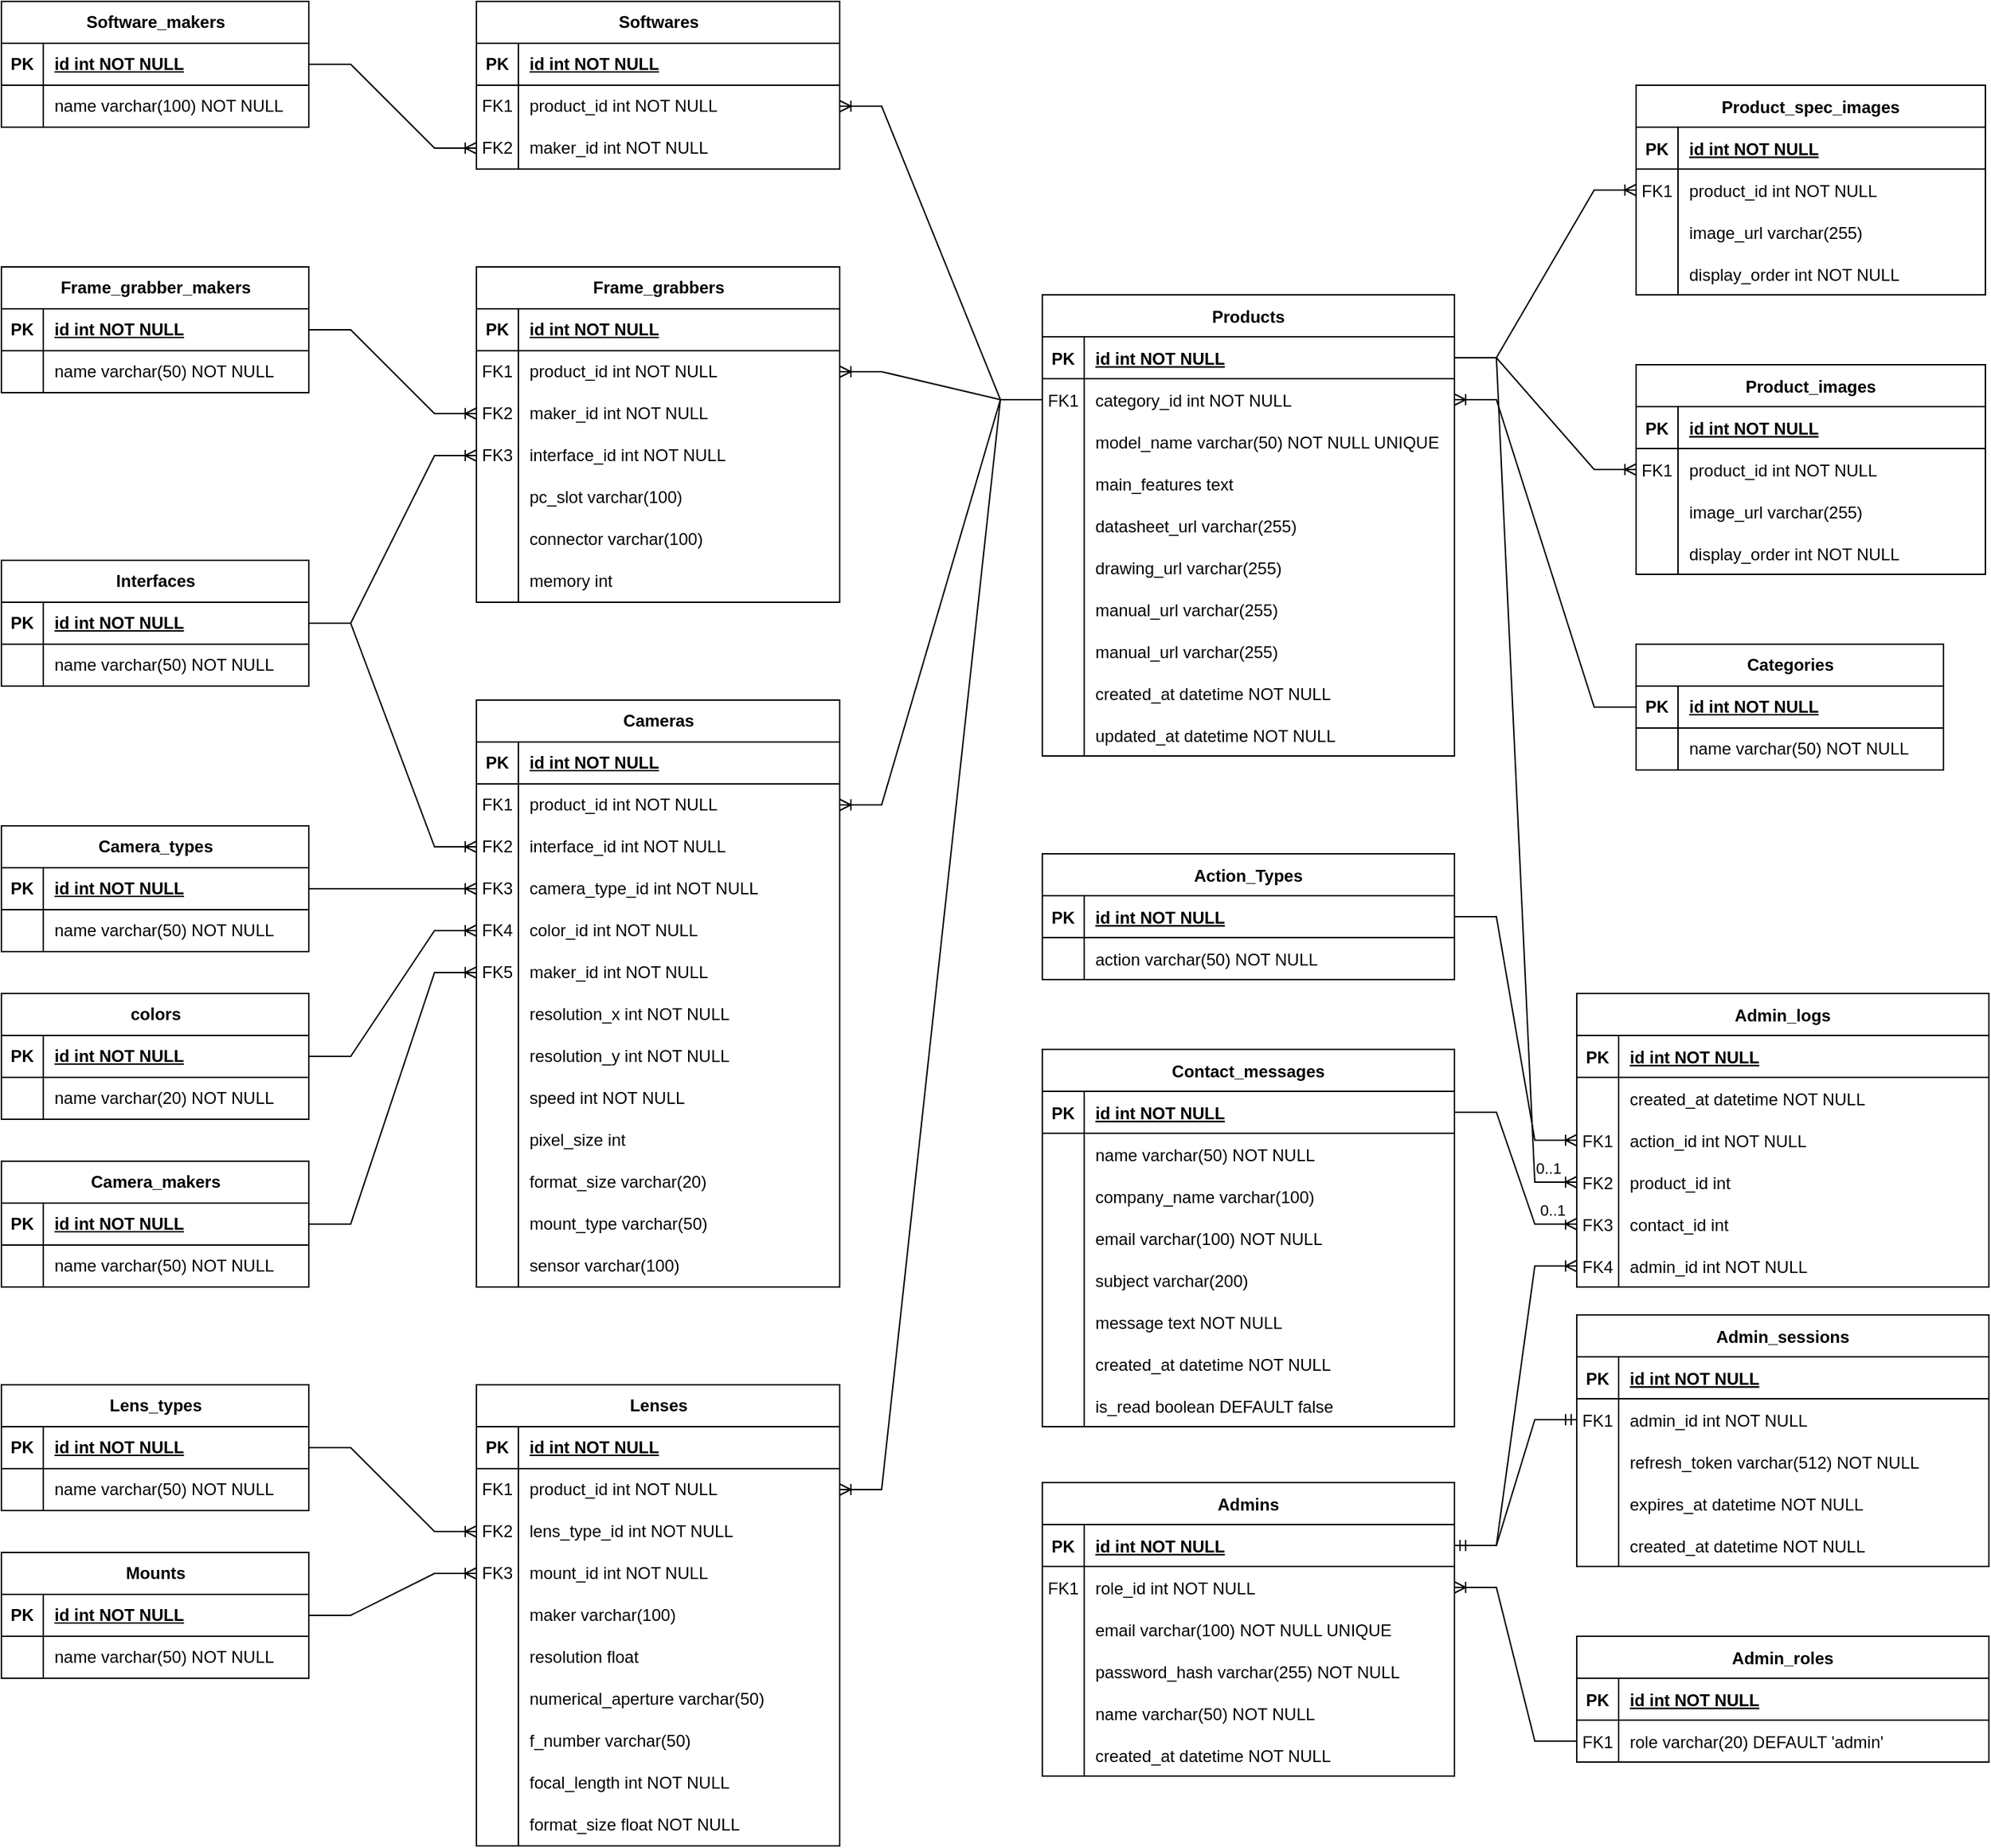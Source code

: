 <mxfile version="26.2.14">
  <diagram id="R2lEEEUBdFMjLlhIrx00" name="Page-1">
    <mxGraphModel dx="3702" dy="2632" grid="1" gridSize="10" guides="1" tooltips="1" connect="1" arrows="1" fold="1" page="1" pageScale="1" pageWidth="850" pageHeight="1100" math="0" shadow="0" extFonts="Permanent Marker^https://fonts.googleapis.com/css?family=Permanent+Marker">
      <root>
        <mxCell id="0" />
        <mxCell id="1" parent="0" />
        <mxCell id="C-vyLk0tnHw3VtMMgP7b-2" value="Product_images" style="shape=table;startSize=30;container=1;collapsible=1;childLayout=tableLayout;fixedRows=1;rowLines=0;fontStyle=1;align=center;resizeLast=1;" parent="1" vertex="1">
          <mxGeometry x="500" y="-360" width="250" height="150" as="geometry" />
        </mxCell>
        <mxCell id="C-vyLk0tnHw3VtMMgP7b-3" value="" style="shape=partialRectangle;collapsible=0;dropTarget=0;pointerEvents=0;fillColor=none;points=[[0,0.5],[1,0.5]];portConstraint=eastwest;top=0;left=0;right=0;bottom=1;" parent="C-vyLk0tnHw3VtMMgP7b-2" vertex="1">
          <mxGeometry y="30" width="250" height="30" as="geometry" />
        </mxCell>
        <mxCell id="C-vyLk0tnHw3VtMMgP7b-4" value="PK" style="shape=partialRectangle;overflow=hidden;connectable=0;fillColor=none;top=0;left=0;bottom=0;right=0;fontStyle=1;" parent="C-vyLk0tnHw3VtMMgP7b-3" vertex="1">
          <mxGeometry width="30" height="30" as="geometry">
            <mxRectangle width="30" height="30" as="alternateBounds" />
          </mxGeometry>
        </mxCell>
        <mxCell id="C-vyLk0tnHw3VtMMgP7b-5" value="id int NOT NULL " style="shape=partialRectangle;overflow=hidden;connectable=0;fillColor=none;top=0;left=0;bottom=0;right=0;align=left;spacingLeft=6;fontStyle=5;" parent="C-vyLk0tnHw3VtMMgP7b-3" vertex="1">
          <mxGeometry x="30" width="220" height="30" as="geometry">
            <mxRectangle width="220" height="30" as="alternateBounds" />
          </mxGeometry>
        </mxCell>
        <mxCell id="C-vyLk0tnHw3VtMMgP7b-6" value="" style="shape=partialRectangle;collapsible=0;dropTarget=0;pointerEvents=0;fillColor=none;points=[[0,0.5],[1,0.5]];portConstraint=eastwest;top=0;left=0;right=0;bottom=0;" parent="C-vyLk0tnHw3VtMMgP7b-2" vertex="1">
          <mxGeometry y="60" width="250" height="30" as="geometry" />
        </mxCell>
        <mxCell id="C-vyLk0tnHw3VtMMgP7b-7" value="FK1" style="shape=partialRectangle;overflow=hidden;connectable=0;fillColor=none;top=0;left=0;bottom=0;right=0;" parent="C-vyLk0tnHw3VtMMgP7b-6" vertex="1">
          <mxGeometry width="30" height="30" as="geometry">
            <mxRectangle width="30" height="30" as="alternateBounds" />
          </mxGeometry>
        </mxCell>
        <mxCell id="C-vyLk0tnHw3VtMMgP7b-8" value="product_id int NOT NULL" style="shape=partialRectangle;overflow=hidden;connectable=0;fillColor=none;top=0;left=0;bottom=0;right=0;align=left;spacingLeft=6;" parent="C-vyLk0tnHw3VtMMgP7b-6" vertex="1">
          <mxGeometry x="30" width="220" height="30" as="geometry">
            <mxRectangle width="220" height="30" as="alternateBounds" />
          </mxGeometry>
        </mxCell>
        <mxCell id="C-vyLk0tnHw3VtMMgP7b-9" value="" style="shape=partialRectangle;collapsible=0;dropTarget=0;pointerEvents=0;fillColor=none;points=[[0,0.5],[1,0.5]];portConstraint=eastwest;top=0;left=0;right=0;bottom=0;" parent="C-vyLk0tnHw3VtMMgP7b-2" vertex="1">
          <mxGeometry y="90" width="250" height="30" as="geometry" />
        </mxCell>
        <mxCell id="C-vyLk0tnHw3VtMMgP7b-10" value="" style="shape=partialRectangle;overflow=hidden;connectable=0;fillColor=none;top=0;left=0;bottom=0;right=0;" parent="C-vyLk0tnHw3VtMMgP7b-9" vertex="1">
          <mxGeometry width="30" height="30" as="geometry">
            <mxRectangle width="30" height="30" as="alternateBounds" />
          </mxGeometry>
        </mxCell>
        <mxCell id="C-vyLk0tnHw3VtMMgP7b-11" value="image_url varchar(255)" style="shape=partialRectangle;overflow=hidden;connectable=0;fillColor=none;top=0;left=0;bottom=0;right=0;align=left;spacingLeft=6;" parent="C-vyLk0tnHw3VtMMgP7b-9" vertex="1">
          <mxGeometry x="30" width="220" height="30" as="geometry">
            <mxRectangle width="220" height="30" as="alternateBounds" />
          </mxGeometry>
        </mxCell>
        <mxCell id="PuUBka9fQVKV9eeMP8CQ-19" value="" style="shape=partialRectangle;collapsible=0;dropTarget=0;pointerEvents=0;fillColor=none;points=[[0,0.5],[1,0.5]];portConstraint=eastwest;top=0;left=0;right=0;bottom=0;" parent="C-vyLk0tnHw3VtMMgP7b-2" vertex="1">
          <mxGeometry y="120" width="250" height="30" as="geometry" />
        </mxCell>
        <mxCell id="PuUBka9fQVKV9eeMP8CQ-20" value="" style="shape=partialRectangle;overflow=hidden;connectable=0;fillColor=none;top=0;left=0;bottom=0;right=0;" parent="PuUBka9fQVKV9eeMP8CQ-19" vertex="1">
          <mxGeometry width="30" height="30" as="geometry">
            <mxRectangle width="30" height="30" as="alternateBounds" />
          </mxGeometry>
        </mxCell>
        <mxCell id="PuUBka9fQVKV9eeMP8CQ-21" value="display_order int NOT NULL" style="shape=partialRectangle;overflow=hidden;connectable=0;fillColor=none;top=0;left=0;bottom=0;right=0;align=left;spacingLeft=6;" parent="PuUBka9fQVKV9eeMP8CQ-19" vertex="1">
          <mxGeometry x="30" width="220" height="30" as="geometry">
            <mxRectangle width="220" height="30" as="alternateBounds" />
          </mxGeometry>
        </mxCell>
        <mxCell id="C-vyLk0tnHw3VtMMgP7b-23" value="Products" style="shape=table;startSize=30;container=1;collapsible=1;childLayout=tableLayout;fixedRows=1;rowLines=0;fontStyle=1;align=center;resizeLast=1;" parent="1" vertex="1">
          <mxGeometry x="75" y="-410" width="295" height="330" as="geometry" />
        </mxCell>
        <mxCell id="C-vyLk0tnHw3VtMMgP7b-24" value="" style="shape=partialRectangle;collapsible=0;dropTarget=0;pointerEvents=0;fillColor=none;points=[[0,0.5],[1,0.5]];portConstraint=eastwest;top=0;left=0;right=0;bottom=1;" parent="C-vyLk0tnHw3VtMMgP7b-23" vertex="1">
          <mxGeometry y="30" width="295" height="30" as="geometry" />
        </mxCell>
        <mxCell id="C-vyLk0tnHw3VtMMgP7b-25" value="PK" style="shape=partialRectangle;overflow=hidden;connectable=0;fillColor=none;top=0;left=0;bottom=0;right=0;fontStyle=1;" parent="C-vyLk0tnHw3VtMMgP7b-24" vertex="1">
          <mxGeometry width="30" height="30" as="geometry">
            <mxRectangle width="30" height="30" as="alternateBounds" />
          </mxGeometry>
        </mxCell>
        <mxCell id="C-vyLk0tnHw3VtMMgP7b-26" value="id int NOT NULL " style="shape=partialRectangle;overflow=hidden;connectable=0;fillColor=none;top=0;left=0;bottom=0;right=0;align=left;spacingLeft=6;fontStyle=5;" parent="C-vyLk0tnHw3VtMMgP7b-24" vertex="1">
          <mxGeometry x="30" width="265" height="30" as="geometry">
            <mxRectangle width="265" height="30" as="alternateBounds" />
          </mxGeometry>
        </mxCell>
        <mxCell id="C-vyLk0tnHw3VtMMgP7b-27" value="" style="shape=partialRectangle;collapsible=0;dropTarget=0;pointerEvents=0;fillColor=none;points=[[0,0.5],[1,0.5]];portConstraint=eastwest;top=0;left=0;right=0;bottom=0;" parent="C-vyLk0tnHw3VtMMgP7b-23" vertex="1">
          <mxGeometry y="60" width="295" height="30" as="geometry" />
        </mxCell>
        <mxCell id="C-vyLk0tnHw3VtMMgP7b-28" value="FK1" style="shape=partialRectangle;overflow=hidden;connectable=0;fillColor=none;top=0;left=0;bottom=0;right=0;" parent="C-vyLk0tnHw3VtMMgP7b-27" vertex="1">
          <mxGeometry width="30" height="30" as="geometry">
            <mxRectangle width="30" height="30" as="alternateBounds" />
          </mxGeometry>
        </mxCell>
        <mxCell id="C-vyLk0tnHw3VtMMgP7b-29" value="category_id int NOT NULL" style="shape=partialRectangle;overflow=hidden;connectable=0;fillColor=none;top=0;left=0;bottom=0;right=0;align=left;spacingLeft=6;" parent="C-vyLk0tnHw3VtMMgP7b-27" vertex="1">
          <mxGeometry x="30" width="265" height="30" as="geometry">
            <mxRectangle width="265" height="30" as="alternateBounds" />
          </mxGeometry>
        </mxCell>
        <mxCell id="PuUBka9fQVKV9eeMP8CQ-16" value="" style="shape=partialRectangle;collapsible=0;dropTarget=0;pointerEvents=0;fillColor=none;points=[[0,0.5],[1,0.5]];portConstraint=eastwest;top=0;left=0;right=0;bottom=0;" parent="C-vyLk0tnHw3VtMMgP7b-23" vertex="1">
          <mxGeometry y="90" width="295" height="30" as="geometry" />
        </mxCell>
        <mxCell id="PuUBka9fQVKV9eeMP8CQ-17" value="" style="shape=partialRectangle;overflow=hidden;connectable=0;fillColor=none;top=0;left=0;bottom=0;right=0;" parent="PuUBka9fQVKV9eeMP8CQ-16" vertex="1">
          <mxGeometry width="30" height="30" as="geometry">
            <mxRectangle width="30" height="30" as="alternateBounds" />
          </mxGeometry>
        </mxCell>
        <mxCell id="PuUBka9fQVKV9eeMP8CQ-18" value="model_name varchar(50) NOT NULL UNIQUE" style="shape=partialRectangle;overflow=hidden;connectable=0;fillColor=none;top=0;left=0;bottom=0;right=0;align=left;spacingLeft=6;" parent="PuUBka9fQVKV9eeMP8CQ-16" vertex="1">
          <mxGeometry x="30" width="265" height="30" as="geometry">
            <mxRectangle width="265" height="30" as="alternateBounds" />
          </mxGeometry>
        </mxCell>
        <mxCell id="PuUBka9fQVKV9eeMP8CQ-1" value="" style="shape=partialRectangle;collapsible=0;dropTarget=0;pointerEvents=0;fillColor=none;points=[[0,0.5],[1,0.5]];portConstraint=eastwest;top=0;left=0;right=0;bottom=0;" parent="C-vyLk0tnHw3VtMMgP7b-23" vertex="1">
          <mxGeometry y="120" width="295" height="30" as="geometry" />
        </mxCell>
        <mxCell id="PuUBka9fQVKV9eeMP8CQ-2" value="" style="shape=partialRectangle;overflow=hidden;connectable=0;fillColor=none;top=0;left=0;bottom=0;right=0;" parent="PuUBka9fQVKV9eeMP8CQ-1" vertex="1">
          <mxGeometry width="30" height="30" as="geometry">
            <mxRectangle width="30" height="30" as="alternateBounds" />
          </mxGeometry>
        </mxCell>
        <mxCell id="PuUBka9fQVKV9eeMP8CQ-3" value="main_features text" style="shape=partialRectangle;overflow=hidden;connectable=0;fillColor=none;top=0;left=0;bottom=0;right=0;align=left;spacingLeft=6;" parent="PuUBka9fQVKV9eeMP8CQ-1" vertex="1">
          <mxGeometry x="30" width="265" height="30" as="geometry">
            <mxRectangle width="265" height="30" as="alternateBounds" />
          </mxGeometry>
        </mxCell>
        <mxCell id="PuUBka9fQVKV9eeMP8CQ-4" value="" style="shape=partialRectangle;collapsible=0;dropTarget=0;pointerEvents=0;fillColor=none;points=[[0,0.5],[1,0.5]];portConstraint=eastwest;top=0;left=0;right=0;bottom=0;" parent="C-vyLk0tnHw3VtMMgP7b-23" vertex="1">
          <mxGeometry y="150" width="295" height="30" as="geometry" />
        </mxCell>
        <mxCell id="PuUBka9fQVKV9eeMP8CQ-5" value="" style="shape=partialRectangle;overflow=hidden;connectable=0;fillColor=none;top=0;left=0;bottom=0;right=0;" parent="PuUBka9fQVKV9eeMP8CQ-4" vertex="1">
          <mxGeometry width="30" height="30" as="geometry">
            <mxRectangle width="30" height="30" as="alternateBounds" />
          </mxGeometry>
        </mxCell>
        <mxCell id="PuUBka9fQVKV9eeMP8CQ-6" value="datasheet_url varchar(255) " style="shape=partialRectangle;overflow=hidden;connectable=0;fillColor=none;top=0;left=0;bottom=0;right=0;align=left;spacingLeft=6;" parent="PuUBka9fQVKV9eeMP8CQ-4" vertex="1">
          <mxGeometry x="30" width="265" height="30" as="geometry">
            <mxRectangle width="265" height="30" as="alternateBounds" />
          </mxGeometry>
        </mxCell>
        <mxCell id="PuUBka9fQVKV9eeMP8CQ-7" value="" style="shape=partialRectangle;collapsible=0;dropTarget=0;pointerEvents=0;fillColor=none;points=[[0,0.5],[1,0.5]];portConstraint=eastwest;top=0;left=0;right=0;bottom=0;" parent="C-vyLk0tnHw3VtMMgP7b-23" vertex="1">
          <mxGeometry y="180" width="295" height="30" as="geometry" />
        </mxCell>
        <mxCell id="PuUBka9fQVKV9eeMP8CQ-8" value="" style="shape=partialRectangle;overflow=hidden;connectable=0;fillColor=none;top=0;left=0;bottom=0;right=0;" parent="PuUBka9fQVKV9eeMP8CQ-7" vertex="1">
          <mxGeometry width="30" height="30" as="geometry">
            <mxRectangle width="30" height="30" as="alternateBounds" />
          </mxGeometry>
        </mxCell>
        <mxCell id="PuUBka9fQVKV9eeMP8CQ-9" value="drawing_url varchar(255)" style="shape=partialRectangle;overflow=hidden;connectable=0;fillColor=none;top=0;left=0;bottom=0;right=0;align=left;spacingLeft=6;" parent="PuUBka9fQVKV9eeMP8CQ-7" vertex="1">
          <mxGeometry x="30" width="265" height="30" as="geometry">
            <mxRectangle width="265" height="30" as="alternateBounds" />
          </mxGeometry>
        </mxCell>
        <mxCell id="PuUBka9fQVKV9eeMP8CQ-10" value="" style="shape=partialRectangle;collapsible=0;dropTarget=0;pointerEvents=0;fillColor=none;points=[[0,0.5],[1,0.5]];portConstraint=eastwest;top=0;left=0;right=0;bottom=0;" parent="C-vyLk0tnHw3VtMMgP7b-23" vertex="1">
          <mxGeometry y="210" width="295" height="30" as="geometry" />
        </mxCell>
        <mxCell id="PuUBka9fQVKV9eeMP8CQ-11" value="" style="shape=partialRectangle;overflow=hidden;connectable=0;fillColor=none;top=0;left=0;bottom=0;right=0;" parent="PuUBka9fQVKV9eeMP8CQ-10" vertex="1">
          <mxGeometry width="30" height="30" as="geometry">
            <mxRectangle width="30" height="30" as="alternateBounds" />
          </mxGeometry>
        </mxCell>
        <mxCell id="PuUBka9fQVKV9eeMP8CQ-12" value="manual_url varchar(255)" style="shape=partialRectangle;overflow=hidden;connectable=0;fillColor=none;top=0;left=0;bottom=0;right=0;align=left;spacingLeft=6;" parent="PuUBka9fQVKV9eeMP8CQ-10" vertex="1">
          <mxGeometry x="30" width="265" height="30" as="geometry">
            <mxRectangle width="265" height="30" as="alternateBounds" />
          </mxGeometry>
        </mxCell>
        <mxCell id="PuUBka9fQVKV9eeMP8CQ-13" value="" style="shape=partialRectangle;collapsible=0;dropTarget=0;pointerEvents=0;fillColor=none;points=[[0,0.5],[1,0.5]];portConstraint=eastwest;top=0;left=0;right=0;bottom=0;" parent="C-vyLk0tnHw3VtMMgP7b-23" vertex="1">
          <mxGeometry y="240" width="295" height="30" as="geometry" />
        </mxCell>
        <mxCell id="PuUBka9fQVKV9eeMP8CQ-14" value="" style="shape=partialRectangle;overflow=hidden;connectable=0;fillColor=none;top=0;left=0;bottom=0;right=0;" parent="PuUBka9fQVKV9eeMP8CQ-13" vertex="1">
          <mxGeometry width="30" height="30" as="geometry">
            <mxRectangle width="30" height="30" as="alternateBounds" />
          </mxGeometry>
        </mxCell>
        <mxCell id="PuUBka9fQVKV9eeMP8CQ-15" value="manual_url varchar(255)" style="shape=partialRectangle;overflow=hidden;connectable=0;fillColor=none;top=0;left=0;bottom=0;right=0;align=left;spacingLeft=6;" parent="PuUBka9fQVKV9eeMP8CQ-13" vertex="1">
          <mxGeometry x="30" width="265" height="30" as="geometry">
            <mxRectangle width="265" height="30" as="alternateBounds" />
          </mxGeometry>
        </mxCell>
        <mxCell id="PuUBka9fQVKV9eeMP8CQ-361" value="" style="shape=partialRectangle;collapsible=0;dropTarget=0;pointerEvents=0;fillColor=none;points=[[0,0.5],[1,0.5]];portConstraint=eastwest;top=0;left=0;right=0;bottom=0;" parent="C-vyLk0tnHw3VtMMgP7b-23" vertex="1">
          <mxGeometry y="270" width="295" height="30" as="geometry" />
        </mxCell>
        <mxCell id="PuUBka9fQVKV9eeMP8CQ-362" value="" style="shape=partialRectangle;overflow=hidden;connectable=0;fillColor=none;top=0;left=0;bottom=0;right=0;" parent="PuUBka9fQVKV9eeMP8CQ-361" vertex="1">
          <mxGeometry width="30" height="30" as="geometry">
            <mxRectangle width="30" height="30" as="alternateBounds" />
          </mxGeometry>
        </mxCell>
        <mxCell id="PuUBka9fQVKV9eeMP8CQ-363" value="created_at datetime NOT NULL" style="shape=partialRectangle;overflow=hidden;connectable=0;fillColor=none;top=0;left=0;bottom=0;right=0;align=left;spacingLeft=6;" parent="PuUBka9fQVKV9eeMP8CQ-361" vertex="1">
          <mxGeometry x="30" width="265" height="30" as="geometry">
            <mxRectangle width="265" height="30" as="alternateBounds" />
          </mxGeometry>
        </mxCell>
        <mxCell id="PuUBka9fQVKV9eeMP8CQ-364" value="" style="shape=partialRectangle;collapsible=0;dropTarget=0;pointerEvents=0;fillColor=none;points=[[0,0.5],[1,0.5]];portConstraint=eastwest;top=0;left=0;right=0;bottom=0;" parent="C-vyLk0tnHw3VtMMgP7b-23" vertex="1">
          <mxGeometry y="300" width="295" height="30" as="geometry" />
        </mxCell>
        <mxCell id="PuUBka9fQVKV9eeMP8CQ-365" value="" style="shape=partialRectangle;overflow=hidden;connectable=0;fillColor=none;top=0;left=0;bottom=0;right=0;" parent="PuUBka9fQVKV9eeMP8CQ-364" vertex="1">
          <mxGeometry width="30" height="30" as="geometry">
            <mxRectangle width="30" height="30" as="alternateBounds" />
          </mxGeometry>
        </mxCell>
        <mxCell id="PuUBka9fQVKV9eeMP8CQ-366" value="updated_at datetime NOT NULL" style="shape=partialRectangle;overflow=hidden;connectable=0;fillColor=none;top=0;left=0;bottom=0;right=0;align=left;spacingLeft=6;" parent="PuUBka9fQVKV9eeMP8CQ-364" vertex="1">
          <mxGeometry x="30" width="265" height="30" as="geometry">
            <mxRectangle width="265" height="30" as="alternateBounds" />
          </mxGeometry>
        </mxCell>
        <mxCell id="PuUBka9fQVKV9eeMP8CQ-24" value="Product_spec_images" style="shape=table;startSize=30;container=1;collapsible=1;childLayout=tableLayout;fixedRows=1;rowLines=0;fontStyle=1;align=center;resizeLast=1;" parent="1" vertex="1">
          <mxGeometry x="500" y="-560" width="250" height="150" as="geometry" />
        </mxCell>
        <mxCell id="PuUBka9fQVKV9eeMP8CQ-25" value="" style="shape=partialRectangle;collapsible=0;dropTarget=0;pointerEvents=0;fillColor=none;points=[[0,0.5],[1,0.5]];portConstraint=eastwest;top=0;left=0;right=0;bottom=1;" parent="PuUBka9fQVKV9eeMP8CQ-24" vertex="1">
          <mxGeometry y="30" width="250" height="30" as="geometry" />
        </mxCell>
        <mxCell id="PuUBka9fQVKV9eeMP8CQ-26" value="PK" style="shape=partialRectangle;overflow=hidden;connectable=0;fillColor=none;top=0;left=0;bottom=0;right=0;fontStyle=1;" parent="PuUBka9fQVKV9eeMP8CQ-25" vertex="1">
          <mxGeometry width="30" height="30" as="geometry">
            <mxRectangle width="30" height="30" as="alternateBounds" />
          </mxGeometry>
        </mxCell>
        <mxCell id="PuUBka9fQVKV9eeMP8CQ-27" value="id int NOT NULL " style="shape=partialRectangle;overflow=hidden;connectable=0;fillColor=none;top=0;left=0;bottom=0;right=0;align=left;spacingLeft=6;fontStyle=5;" parent="PuUBka9fQVKV9eeMP8CQ-25" vertex="1">
          <mxGeometry x="30" width="220" height="30" as="geometry">
            <mxRectangle width="220" height="30" as="alternateBounds" />
          </mxGeometry>
        </mxCell>
        <mxCell id="PuUBka9fQVKV9eeMP8CQ-28" value="" style="shape=partialRectangle;collapsible=0;dropTarget=0;pointerEvents=0;fillColor=none;points=[[0,0.5],[1,0.5]];portConstraint=eastwest;top=0;left=0;right=0;bottom=0;" parent="PuUBka9fQVKV9eeMP8CQ-24" vertex="1">
          <mxGeometry y="60" width="250" height="30" as="geometry" />
        </mxCell>
        <mxCell id="PuUBka9fQVKV9eeMP8CQ-29" value="FK1" style="shape=partialRectangle;overflow=hidden;connectable=0;fillColor=none;top=0;left=0;bottom=0;right=0;" parent="PuUBka9fQVKV9eeMP8CQ-28" vertex="1">
          <mxGeometry width="30" height="30" as="geometry">
            <mxRectangle width="30" height="30" as="alternateBounds" />
          </mxGeometry>
        </mxCell>
        <mxCell id="PuUBka9fQVKV9eeMP8CQ-30" value="product_id int NOT NULL" style="shape=partialRectangle;overflow=hidden;connectable=0;fillColor=none;top=0;left=0;bottom=0;right=0;align=left;spacingLeft=6;" parent="PuUBka9fQVKV9eeMP8CQ-28" vertex="1">
          <mxGeometry x="30" width="220" height="30" as="geometry">
            <mxRectangle width="220" height="30" as="alternateBounds" />
          </mxGeometry>
        </mxCell>
        <mxCell id="PuUBka9fQVKV9eeMP8CQ-31" value="" style="shape=partialRectangle;collapsible=0;dropTarget=0;pointerEvents=0;fillColor=none;points=[[0,0.5],[1,0.5]];portConstraint=eastwest;top=0;left=0;right=0;bottom=0;" parent="PuUBka9fQVKV9eeMP8CQ-24" vertex="1">
          <mxGeometry y="90" width="250" height="30" as="geometry" />
        </mxCell>
        <mxCell id="PuUBka9fQVKV9eeMP8CQ-32" value="" style="shape=partialRectangle;overflow=hidden;connectable=0;fillColor=none;top=0;left=0;bottom=0;right=0;" parent="PuUBka9fQVKV9eeMP8CQ-31" vertex="1">
          <mxGeometry width="30" height="30" as="geometry">
            <mxRectangle width="30" height="30" as="alternateBounds" />
          </mxGeometry>
        </mxCell>
        <mxCell id="PuUBka9fQVKV9eeMP8CQ-33" value="image_url varchar(255)" style="shape=partialRectangle;overflow=hidden;connectable=0;fillColor=none;top=0;left=0;bottom=0;right=0;align=left;spacingLeft=6;" parent="PuUBka9fQVKV9eeMP8CQ-31" vertex="1">
          <mxGeometry x="30" width="220" height="30" as="geometry">
            <mxRectangle width="220" height="30" as="alternateBounds" />
          </mxGeometry>
        </mxCell>
        <mxCell id="PuUBka9fQVKV9eeMP8CQ-34" value="" style="shape=partialRectangle;collapsible=0;dropTarget=0;pointerEvents=0;fillColor=none;points=[[0,0.5],[1,0.5]];portConstraint=eastwest;top=0;left=0;right=0;bottom=0;" parent="PuUBka9fQVKV9eeMP8CQ-24" vertex="1">
          <mxGeometry y="120" width="250" height="30" as="geometry" />
        </mxCell>
        <mxCell id="PuUBka9fQVKV9eeMP8CQ-35" value="" style="shape=partialRectangle;overflow=hidden;connectable=0;fillColor=none;top=0;left=0;bottom=0;right=0;" parent="PuUBka9fQVKV9eeMP8CQ-34" vertex="1">
          <mxGeometry width="30" height="30" as="geometry">
            <mxRectangle width="30" height="30" as="alternateBounds" />
          </mxGeometry>
        </mxCell>
        <mxCell id="PuUBka9fQVKV9eeMP8CQ-36" value="display_order int NOT NULL" style="shape=partialRectangle;overflow=hidden;connectable=0;fillColor=none;top=0;left=0;bottom=0;right=0;align=left;spacingLeft=6;" parent="PuUBka9fQVKV9eeMP8CQ-34" vertex="1">
          <mxGeometry x="30" width="220" height="30" as="geometry">
            <mxRectangle width="220" height="30" as="alternateBounds" />
          </mxGeometry>
        </mxCell>
        <mxCell id="PuUBka9fQVKV9eeMP8CQ-37" value="Categories" style="shape=table;startSize=30;container=1;collapsible=1;childLayout=tableLayout;fixedRows=1;rowLines=0;fontStyle=1;align=center;resizeLast=1;html=1;" parent="1" vertex="1">
          <mxGeometry x="500" y="-160" width="220" height="90" as="geometry" />
        </mxCell>
        <mxCell id="PuUBka9fQVKV9eeMP8CQ-38" value="" style="shape=tableRow;horizontal=0;startSize=0;swimlaneHead=0;swimlaneBody=0;fillColor=none;collapsible=0;dropTarget=0;points=[[0,0.5],[1,0.5]];portConstraint=eastwest;top=0;left=0;right=0;bottom=1;" parent="PuUBka9fQVKV9eeMP8CQ-37" vertex="1">
          <mxGeometry y="30" width="220" height="30" as="geometry" />
        </mxCell>
        <mxCell id="PuUBka9fQVKV9eeMP8CQ-39" value="PK" style="shape=partialRectangle;connectable=0;fillColor=none;top=0;left=0;bottom=0;right=0;fontStyle=1;overflow=hidden;whiteSpace=wrap;html=1;" parent="PuUBka9fQVKV9eeMP8CQ-38" vertex="1">
          <mxGeometry width="30" height="30" as="geometry">
            <mxRectangle width="30" height="30" as="alternateBounds" />
          </mxGeometry>
        </mxCell>
        <mxCell id="PuUBka9fQVKV9eeMP8CQ-40" value="id int NOT NULL" style="shape=partialRectangle;connectable=0;fillColor=none;top=0;left=0;bottom=0;right=0;align=left;spacingLeft=6;fontStyle=5;overflow=hidden;whiteSpace=wrap;html=1;" parent="PuUBka9fQVKV9eeMP8CQ-38" vertex="1">
          <mxGeometry x="30" width="190" height="30" as="geometry">
            <mxRectangle width="190" height="30" as="alternateBounds" />
          </mxGeometry>
        </mxCell>
        <mxCell id="PuUBka9fQVKV9eeMP8CQ-41" value="" style="shape=tableRow;horizontal=0;startSize=0;swimlaneHead=0;swimlaneBody=0;fillColor=none;collapsible=0;dropTarget=0;points=[[0,0.5],[1,0.5]];portConstraint=eastwest;top=0;left=0;right=0;bottom=0;" parent="PuUBka9fQVKV9eeMP8CQ-37" vertex="1">
          <mxGeometry y="60" width="220" height="30" as="geometry" />
        </mxCell>
        <mxCell id="PuUBka9fQVKV9eeMP8CQ-42" value="" style="shape=partialRectangle;connectable=0;fillColor=none;top=0;left=0;bottom=0;right=0;editable=1;overflow=hidden;whiteSpace=wrap;html=1;" parent="PuUBka9fQVKV9eeMP8CQ-41" vertex="1">
          <mxGeometry width="30" height="30" as="geometry">
            <mxRectangle width="30" height="30" as="alternateBounds" />
          </mxGeometry>
        </mxCell>
        <mxCell id="PuUBka9fQVKV9eeMP8CQ-43" value="name varchar(50) NOT NULL" style="shape=partialRectangle;connectable=0;fillColor=none;top=0;left=0;bottom=0;right=0;align=left;spacingLeft=6;overflow=hidden;whiteSpace=wrap;html=1;" parent="PuUBka9fQVKV9eeMP8CQ-41" vertex="1">
          <mxGeometry x="30" width="190" height="30" as="geometry">
            <mxRectangle width="190" height="30" as="alternateBounds" />
          </mxGeometry>
        </mxCell>
        <mxCell id="PuUBka9fQVKV9eeMP8CQ-51" value="Cameras" style="shape=table;startSize=30;container=1;collapsible=1;childLayout=tableLayout;fixedRows=1;rowLines=0;fontStyle=1;align=center;resizeLast=1;html=1;" parent="1" vertex="1">
          <mxGeometry x="-330" y="-120" width="260" height="420" as="geometry" />
        </mxCell>
        <mxCell id="PuUBka9fQVKV9eeMP8CQ-52" value="" style="shape=tableRow;horizontal=0;startSize=0;swimlaneHead=0;swimlaneBody=0;fillColor=none;collapsible=0;dropTarget=0;points=[[0,0.5],[1,0.5]];portConstraint=eastwest;top=0;left=0;right=0;bottom=1;" parent="PuUBka9fQVKV9eeMP8CQ-51" vertex="1">
          <mxGeometry y="30" width="260" height="30" as="geometry" />
        </mxCell>
        <mxCell id="PuUBka9fQVKV9eeMP8CQ-53" value="PK" style="shape=partialRectangle;connectable=0;fillColor=none;top=0;left=0;bottom=0;right=0;fontStyle=1;overflow=hidden;whiteSpace=wrap;html=1;" parent="PuUBka9fQVKV9eeMP8CQ-52" vertex="1">
          <mxGeometry width="30" height="30" as="geometry">
            <mxRectangle width="30" height="30" as="alternateBounds" />
          </mxGeometry>
        </mxCell>
        <mxCell id="PuUBka9fQVKV9eeMP8CQ-54" value="id int NOT NULL" style="shape=partialRectangle;connectable=0;fillColor=none;top=0;left=0;bottom=0;right=0;align=left;spacingLeft=6;fontStyle=5;overflow=hidden;whiteSpace=wrap;html=1;" parent="PuUBka9fQVKV9eeMP8CQ-52" vertex="1">
          <mxGeometry x="30" width="230" height="30" as="geometry">
            <mxRectangle width="230" height="30" as="alternateBounds" />
          </mxGeometry>
        </mxCell>
        <mxCell id="PuUBka9fQVKV9eeMP8CQ-55" value="" style="shape=tableRow;horizontal=0;startSize=0;swimlaneHead=0;swimlaneBody=0;fillColor=none;collapsible=0;dropTarget=0;points=[[0,0.5],[1,0.5]];portConstraint=eastwest;top=0;left=0;right=0;bottom=0;" parent="PuUBka9fQVKV9eeMP8CQ-51" vertex="1">
          <mxGeometry y="60" width="260" height="30" as="geometry" />
        </mxCell>
        <mxCell id="PuUBka9fQVKV9eeMP8CQ-56" value="FK1" style="shape=partialRectangle;connectable=0;fillColor=none;top=0;left=0;bottom=0;right=0;editable=1;overflow=hidden;whiteSpace=wrap;html=1;" parent="PuUBka9fQVKV9eeMP8CQ-55" vertex="1">
          <mxGeometry width="30" height="30" as="geometry">
            <mxRectangle width="30" height="30" as="alternateBounds" />
          </mxGeometry>
        </mxCell>
        <mxCell id="PuUBka9fQVKV9eeMP8CQ-57" value="product_id int NOT NULL" style="shape=partialRectangle;connectable=0;fillColor=none;top=0;left=0;bottom=0;right=0;align=left;spacingLeft=6;overflow=hidden;whiteSpace=wrap;html=1;" parent="PuUBka9fQVKV9eeMP8CQ-55" vertex="1">
          <mxGeometry x="30" width="230" height="30" as="geometry">
            <mxRectangle width="230" height="30" as="alternateBounds" />
          </mxGeometry>
        </mxCell>
        <mxCell id="PuUBka9fQVKV9eeMP8CQ-58" value="" style="shape=tableRow;horizontal=0;startSize=0;swimlaneHead=0;swimlaneBody=0;fillColor=none;collapsible=0;dropTarget=0;points=[[0,0.5],[1,0.5]];portConstraint=eastwest;top=0;left=0;right=0;bottom=0;" parent="PuUBka9fQVKV9eeMP8CQ-51" vertex="1">
          <mxGeometry y="90" width="260" height="30" as="geometry" />
        </mxCell>
        <mxCell id="PuUBka9fQVKV9eeMP8CQ-59" value="FK2" style="shape=partialRectangle;connectable=0;fillColor=none;top=0;left=0;bottom=0;right=0;editable=1;overflow=hidden;whiteSpace=wrap;html=1;" parent="PuUBka9fQVKV9eeMP8CQ-58" vertex="1">
          <mxGeometry width="30" height="30" as="geometry">
            <mxRectangle width="30" height="30" as="alternateBounds" />
          </mxGeometry>
        </mxCell>
        <mxCell id="PuUBka9fQVKV9eeMP8CQ-60" value="interface_id int NOT NULL" style="shape=partialRectangle;connectable=0;fillColor=none;top=0;left=0;bottom=0;right=0;align=left;spacingLeft=6;overflow=hidden;whiteSpace=wrap;html=1;" parent="PuUBka9fQVKV9eeMP8CQ-58" vertex="1">
          <mxGeometry x="30" width="230" height="30" as="geometry">
            <mxRectangle width="230" height="30" as="alternateBounds" />
          </mxGeometry>
        </mxCell>
        <mxCell id="PuUBka9fQVKV9eeMP8CQ-61" value="" style="shape=tableRow;horizontal=0;startSize=0;swimlaneHead=0;swimlaneBody=0;fillColor=none;collapsible=0;dropTarget=0;points=[[0,0.5],[1,0.5]];portConstraint=eastwest;top=0;left=0;right=0;bottom=0;" parent="PuUBka9fQVKV9eeMP8CQ-51" vertex="1">
          <mxGeometry y="120" width="260" height="30" as="geometry" />
        </mxCell>
        <mxCell id="PuUBka9fQVKV9eeMP8CQ-62" value="FK3" style="shape=partialRectangle;connectable=0;fillColor=none;top=0;left=0;bottom=0;right=0;editable=1;overflow=hidden;whiteSpace=wrap;html=1;" parent="PuUBka9fQVKV9eeMP8CQ-61" vertex="1">
          <mxGeometry width="30" height="30" as="geometry">
            <mxRectangle width="30" height="30" as="alternateBounds" />
          </mxGeometry>
        </mxCell>
        <mxCell id="PuUBka9fQVKV9eeMP8CQ-63" value="camera_type_id int NOT NULL" style="shape=partialRectangle;connectable=0;fillColor=none;top=0;left=0;bottom=0;right=0;align=left;spacingLeft=6;overflow=hidden;whiteSpace=wrap;html=1;" parent="PuUBka9fQVKV9eeMP8CQ-61" vertex="1">
          <mxGeometry x="30" width="230" height="30" as="geometry">
            <mxRectangle width="230" height="30" as="alternateBounds" />
          </mxGeometry>
        </mxCell>
        <mxCell id="PuUBka9fQVKV9eeMP8CQ-95" value="" style="shape=tableRow;horizontal=0;startSize=0;swimlaneHead=0;swimlaneBody=0;fillColor=none;collapsible=0;dropTarget=0;points=[[0,0.5],[1,0.5]];portConstraint=eastwest;top=0;left=0;right=0;bottom=0;" parent="PuUBka9fQVKV9eeMP8CQ-51" vertex="1">
          <mxGeometry y="150" width="260" height="30" as="geometry" />
        </mxCell>
        <mxCell id="PuUBka9fQVKV9eeMP8CQ-96" value="FK4" style="shape=partialRectangle;connectable=0;fillColor=none;top=0;left=0;bottom=0;right=0;editable=1;overflow=hidden;whiteSpace=wrap;html=1;" parent="PuUBka9fQVKV9eeMP8CQ-95" vertex="1">
          <mxGeometry width="30" height="30" as="geometry">
            <mxRectangle width="30" height="30" as="alternateBounds" />
          </mxGeometry>
        </mxCell>
        <mxCell id="PuUBka9fQVKV9eeMP8CQ-97" value="color_id int NOT NULL" style="shape=partialRectangle;connectable=0;fillColor=none;top=0;left=0;bottom=0;right=0;align=left;spacingLeft=6;overflow=hidden;whiteSpace=wrap;html=1;" parent="PuUBka9fQVKV9eeMP8CQ-95" vertex="1">
          <mxGeometry x="30" width="230" height="30" as="geometry">
            <mxRectangle width="230" height="30" as="alternateBounds" />
          </mxGeometry>
        </mxCell>
        <mxCell id="PuUBka9fQVKV9eeMP8CQ-98" value="" style="shape=tableRow;horizontal=0;startSize=0;swimlaneHead=0;swimlaneBody=0;fillColor=none;collapsible=0;dropTarget=0;points=[[0,0.5],[1,0.5]];portConstraint=eastwest;top=0;left=0;right=0;bottom=0;" parent="PuUBka9fQVKV9eeMP8CQ-51" vertex="1">
          <mxGeometry y="180" width="260" height="30" as="geometry" />
        </mxCell>
        <mxCell id="PuUBka9fQVKV9eeMP8CQ-99" value="FK5" style="shape=partialRectangle;connectable=0;fillColor=none;top=0;left=0;bottom=0;right=0;editable=1;overflow=hidden;whiteSpace=wrap;html=1;" parent="PuUBka9fQVKV9eeMP8CQ-98" vertex="1">
          <mxGeometry width="30" height="30" as="geometry">
            <mxRectangle width="30" height="30" as="alternateBounds" />
          </mxGeometry>
        </mxCell>
        <mxCell id="PuUBka9fQVKV9eeMP8CQ-100" value="maker_id int NOT NULL" style="shape=partialRectangle;connectable=0;fillColor=none;top=0;left=0;bottom=0;right=0;align=left;spacingLeft=6;overflow=hidden;whiteSpace=wrap;html=1;" parent="PuUBka9fQVKV9eeMP8CQ-98" vertex="1">
          <mxGeometry x="30" width="230" height="30" as="geometry">
            <mxRectangle width="230" height="30" as="alternateBounds" />
          </mxGeometry>
        </mxCell>
        <mxCell id="PuUBka9fQVKV9eeMP8CQ-68" value="" style="shape=tableRow;horizontal=0;startSize=0;swimlaneHead=0;swimlaneBody=0;fillColor=none;collapsible=0;dropTarget=0;points=[[0,0.5],[1,0.5]];portConstraint=eastwest;top=0;left=0;right=0;bottom=0;" parent="PuUBka9fQVKV9eeMP8CQ-51" vertex="1">
          <mxGeometry y="210" width="260" height="30" as="geometry" />
        </mxCell>
        <mxCell id="PuUBka9fQVKV9eeMP8CQ-69" value="" style="shape=partialRectangle;connectable=0;fillColor=none;top=0;left=0;bottom=0;right=0;editable=1;overflow=hidden;whiteSpace=wrap;html=1;" parent="PuUBka9fQVKV9eeMP8CQ-68" vertex="1">
          <mxGeometry width="30" height="30" as="geometry">
            <mxRectangle width="30" height="30" as="alternateBounds" />
          </mxGeometry>
        </mxCell>
        <mxCell id="PuUBka9fQVKV9eeMP8CQ-70" value="resolution_x int NOT NULL" style="shape=partialRectangle;connectable=0;fillColor=none;top=0;left=0;bottom=0;right=0;align=left;spacingLeft=6;overflow=hidden;whiteSpace=wrap;html=1;" parent="PuUBka9fQVKV9eeMP8CQ-68" vertex="1">
          <mxGeometry x="30" width="230" height="30" as="geometry">
            <mxRectangle width="230" height="30" as="alternateBounds" />
          </mxGeometry>
        </mxCell>
        <mxCell id="PuUBka9fQVKV9eeMP8CQ-71" value="" style="shape=tableRow;horizontal=0;startSize=0;swimlaneHead=0;swimlaneBody=0;fillColor=none;collapsible=0;dropTarget=0;points=[[0,0.5],[1,0.5]];portConstraint=eastwest;top=0;left=0;right=0;bottom=0;" parent="PuUBka9fQVKV9eeMP8CQ-51" vertex="1">
          <mxGeometry y="240" width="260" height="30" as="geometry" />
        </mxCell>
        <mxCell id="PuUBka9fQVKV9eeMP8CQ-72" value="" style="shape=partialRectangle;connectable=0;fillColor=none;top=0;left=0;bottom=0;right=0;editable=1;overflow=hidden;whiteSpace=wrap;html=1;" parent="PuUBka9fQVKV9eeMP8CQ-71" vertex="1">
          <mxGeometry width="30" height="30" as="geometry">
            <mxRectangle width="30" height="30" as="alternateBounds" />
          </mxGeometry>
        </mxCell>
        <mxCell id="PuUBka9fQVKV9eeMP8CQ-73" value="resolution_y int NOT NULL" style="shape=partialRectangle;connectable=0;fillColor=none;top=0;left=0;bottom=0;right=0;align=left;spacingLeft=6;overflow=hidden;whiteSpace=wrap;html=1;" parent="PuUBka9fQVKV9eeMP8CQ-71" vertex="1">
          <mxGeometry x="30" width="230" height="30" as="geometry">
            <mxRectangle width="230" height="30" as="alternateBounds" />
          </mxGeometry>
        </mxCell>
        <mxCell id="PuUBka9fQVKV9eeMP8CQ-74" value="" style="shape=tableRow;horizontal=0;startSize=0;swimlaneHead=0;swimlaneBody=0;fillColor=none;collapsible=0;dropTarget=0;points=[[0,0.5],[1,0.5]];portConstraint=eastwest;top=0;left=0;right=0;bottom=0;" parent="PuUBka9fQVKV9eeMP8CQ-51" vertex="1">
          <mxGeometry y="270" width="260" height="30" as="geometry" />
        </mxCell>
        <mxCell id="PuUBka9fQVKV9eeMP8CQ-75" value="" style="shape=partialRectangle;connectable=0;fillColor=none;top=0;left=0;bottom=0;right=0;editable=1;overflow=hidden;whiteSpace=wrap;html=1;" parent="PuUBka9fQVKV9eeMP8CQ-74" vertex="1">
          <mxGeometry width="30" height="30" as="geometry">
            <mxRectangle width="30" height="30" as="alternateBounds" />
          </mxGeometry>
        </mxCell>
        <mxCell id="PuUBka9fQVKV9eeMP8CQ-76" value="speed int NOT NULL" style="shape=partialRectangle;connectable=0;fillColor=none;top=0;left=0;bottom=0;right=0;align=left;spacingLeft=6;overflow=hidden;whiteSpace=wrap;html=1;" parent="PuUBka9fQVKV9eeMP8CQ-74" vertex="1">
          <mxGeometry x="30" width="230" height="30" as="geometry">
            <mxRectangle width="230" height="30" as="alternateBounds" />
          </mxGeometry>
        </mxCell>
        <mxCell id="PuUBka9fQVKV9eeMP8CQ-77" value="" style="shape=tableRow;horizontal=0;startSize=0;swimlaneHead=0;swimlaneBody=0;fillColor=none;collapsible=0;dropTarget=0;points=[[0,0.5],[1,0.5]];portConstraint=eastwest;top=0;left=0;right=0;bottom=0;" parent="PuUBka9fQVKV9eeMP8CQ-51" vertex="1">
          <mxGeometry y="300" width="260" height="30" as="geometry" />
        </mxCell>
        <mxCell id="PuUBka9fQVKV9eeMP8CQ-78" value="" style="shape=partialRectangle;connectable=0;fillColor=none;top=0;left=0;bottom=0;right=0;editable=1;overflow=hidden;whiteSpace=wrap;html=1;" parent="PuUBka9fQVKV9eeMP8CQ-77" vertex="1">
          <mxGeometry width="30" height="30" as="geometry">
            <mxRectangle width="30" height="30" as="alternateBounds" />
          </mxGeometry>
        </mxCell>
        <mxCell id="PuUBka9fQVKV9eeMP8CQ-79" value="pixel_size int" style="shape=partialRectangle;connectable=0;fillColor=none;top=0;left=0;bottom=0;right=0;align=left;spacingLeft=6;overflow=hidden;whiteSpace=wrap;html=1;" parent="PuUBka9fQVKV9eeMP8CQ-77" vertex="1">
          <mxGeometry x="30" width="230" height="30" as="geometry">
            <mxRectangle width="230" height="30" as="alternateBounds" />
          </mxGeometry>
        </mxCell>
        <mxCell id="PuUBka9fQVKV9eeMP8CQ-80" value="" style="shape=tableRow;horizontal=0;startSize=0;swimlaneHead=0;swimlaneBody=0;fillColor=none;collapsible=0;dropTarget=0;points=[[0,0.5],[1,0.5]];portConstraint=eastwest;top=0;left=0;right=0;bottom=0;" parent="PuUBka9fQVKV9eeMP8CQ-51" vertex="1">
          <mxGeometry y="330" width="260" height="30" as="geometry" />
        </mxCell>
        <mxCell id="PuUBka9fQVKV9eeMP8CQ-81" value="" style="shape=partialRectangle;connectable=0;fillColor=none;top=0;left=0;bottom=0;right=0;editable=1;overflow=hidden;whiteSpace=wrap;html=1;" parent="PuUBka9fQVKV9eeMP8CQ-80" vertex="1">
          <mxGeometry width="30" height="30" as="geometry">
            <mxRectangle width="30" height="30" as="alternateBounds" />
          </mxGeometry>
        </mxCell>
        <mxCell id="PuUBka9fQVKV9eeMP8CQ-82" value="format_size varchar(20)" style="shape=partialRectangle;connectable=0;fillColor=none;top=0;left=0;bottom=0;right=0;align=left;spacingLeft=6;overflow=hidden;whiteSpace=wrap;html=1;" parent="PuUBka9fQVKV9eeMP8CQ-80" vertex="1">
          <mxGeometry x="30" width="230" height="30" as="geometry">
            <mxRectangle width="230" height="30" as="alternateBounds" />
          </mxGeometry>
        </mxCell>
        <mxCell id="PuUBka9fQVKV9eeMP8CQ-83" value="" style="shape=tableRow;horizontal=0;startSize=0;swimlaneHead=0;swimlaneBody=0;fillColor=none;collapsible=0;dropTarget=0;points=[[0,0.5],[1,0.5]];portConstraint=eastwest;top=0;left=0;right=0;bottom=0;" parent="PuUBka9fQVKV9eeMP8CQ-51" vertex="1">
          <mxGeometry y="360" width="260" height="30" as="geometry" />
        </mxCell>
        <mxCell id="PuUBka9fQVKV9eeMP8CQ-84" value="" style="shape=partialRectangle;connectable=0;fillColor=none;top=0;left=0;bottom=0;right=0;editable=1;overflow=hidden;whiteSpace=wrap;html=1;" parent="PuUBka9fQVKV9eeMP8CQ-83" vertex="1">
          <mxGeometry width="30" height="30" as="geometry">
            <mxRectangle width="30" height="30" as="alternateBounds" />
          </mxGeometry>
        </mxCell>
        <mxCell id="PuUBka9fQVKV9eeMP8CQ-85" value="mount_type varchar(50)" style="shape=partialRectangle;connectable=0;fillColor=none;top=0;left=0;bottom=0;right=0;align=left;spacingLeft=6;overflow=hidden;whiteSpace=wrap;html=1;" parent="PuUBka9fQVKV9eeMP8CQ-83" vertex="1">
          <mxGeometry x="30" width="230" height="30" as="geometry">
            <mxRectangle width="230" height="30" as="alternateBounds" />
          </mxGeometry>
        </mxCell>
        <mxCell id="PuUBka9fQVKV9eeMP8CQ-86" value="" style="shape=tableRow;horizontal=0;startSize=0;swimlaneHead=0;swimlaneBody=0;fillColor=none;collapsible=0;dropTarget=0;points=[[0,0.5],[1,0.5]];portConstraint=eastwest;top=0;left=0;right=0;bottom=0;" parent="PuUBka9fQVKV9eeMP8CQ-51" vertex="1">
          <mxGeometry y="390" width="260" height="30" as="geometry" />
        </mxCell>
        <mxCell id="PuUBka9fQVKV9eeMP8CQ-87" value="" style="shape=partialRectangle;connectable=0;fillColor=none;top=0;left=0;bottom=0;right=0;editable=1;overflow=hidden;whiteSpace=wrap;html=1;" parent="PuUBka9fQVKV9eeMP8CQ-86" vertex="1">
          <mxGeometry width="30" height="30" as="geometry">
            <mxRectangle width="30" height="30" as="alternateBounds" />
          </mxGeometry>
        </mxCell>
        <mxCell id="PuUBka9fQVKV9eeMP8CQ-88" value="sensor varchar(100)" style="shape=partialRectangle;connectable=0;fillColor=none;top=0;left=0;bottom=0;right=0;align=left;spacingLeft=6;overflow=hidden;whiteSpace=wrap;html=1;" parent="PuUBka9fQVKV9eeMP8CQ-86" vertex="1">
          <mxGeometry x="30" width="230" height="30" as="geometry">
            <mxRectangle width="230" height="30" as="alternateBounds" />
          </mxGeometry>
        </mxCell>
        <mxCell id="PuUBka9fQVKV9eeMP8CQ-115" value="Interfaces" style="shape=table;startSize=30;container=1;collapsible=1;childLayout=tableLayout;fixedRows=1;rowLines=0;fontStyle=1;align=center;resizeLast=1;html=1;" parent="1" vertex="1">
          <mxGeometry x="-670" y="-220" width="220" height="90" as="geometry" />
        </mxCell>
        <mxCell id="PuUBka9fQVKV9eeMP8CQ-116" value="" style="shape=tableRow;horizontal=0;startSize=0;swimlaneHead=0;swimlaneBody=0;fillColor=none;collapsible=0;dropTarget=0;points=[[0,0.5],[1,0.5]];portConstraint=eastwest;top=0;left=0;right=0;bottom=1;" parent="PuUBka9fQVKV9eeMP8CQ-115" vertex="1">
          <mxGeometry y="30" width="220" height="30" as="geometry" />
        </mxCell>
        <mxCell id="PuUBka9fQVKV9eeMP8CQ-117" value="PK" style="shape=partialRectangle;connectable=0;fillColor=none;top=0;left=0;bottom=0;right=0;fontStyle=1;overflow=hidden;whiteSpace=wrap;html=1;" parent="PuUBka9fQVKV9eeMP8CQ-116" vertex="1">
          <mxGeometry width="30" height="30" as="geometry">
            <mxRectangle width="30" height="30" as="alternateBounds" />
          </mxGeometry>
        </mxCell>
        <mxCell id="PuUBka9fQVKV9eeMP8CQ-118" value="id int NOT NULL" style="shape=partialRectangle;connectable=0;fillColor=none;top=0;left=0;bottom=0;right=0;align=left;spacingLeft=6;fontStyle=5;overflow=hidden;whiteSpace=wrap;html=1;" parent="PuUBka9fQVKV9eeMP8CQ-116" vertex="1">
          <mxGeometry x="30" width="190" height="30" as="geometry">
            <mxRectangle width="190" height="30" as="alternateBounds" />
          </mxGeometry>
        </mxCell>
        <mxCell id="PuUBka9fQVKV9eeMP8CQ-119" value="" style="shape=tableRow;horizontal=0;startSize=0;swimlaneHead=0;swimlaneBody=0;fillColor=none;collapsible=0;dropTarget=0;points=[[0,0.5],[1,0.5]];portConstraint=eastwest;top=0;left=0;right=0;bottom=0;" parent="PuUBka9fQVKV9eeMP8CQ-115" vertex="1">
          <mxGeometry y="60" width="220" height="30" as="geometry" />
        </mxCell>
        <mxCell id="PuUBka9fQVKV9eeMP8CQ-120" value="" style="shape=partialRectangle;connectable=0;fillColor=none;top=0;left=0;bottom=0;right=0;editable=1;overflow=hidden;whiteSpace=wrap;html=1;" parent="PuUBka9fQVKV9eeMP8CQ-119" vertex="1">
          <mxGeometry width="30" height="30" as="geometry">
            <mxRectangle width="30" height="30" as="alternateBounds" />
          </mxGeometry>
        </mxCell>
        <mxCell id="PuUBka9fQVKV9eeMP8CQ-121" value="name varchar(50) NOT NULL" style="shape=partialRectangle;connectable=0;fillColor=none;top=0;left=0;bottom=0;right=0;align=left;spacingLeft=6;overflow=hidden;whiteSpace=wrap;html=1;" parent="PuUBka9fQVKV9eeMP8CQ-119" vertex="1">
          <mxGeometry x="30" width="190" height="30" as="geometry">
            <mxRectangle width="190" height="30" as="alternateBounds" />
          </mxGeometry>
        </mxCell>
        <mxCell id="PuUBka9fQVKV9eeMP8CQ-122" value="Camera_makers" style="shape=table;startSize=30;container=1;collapsible=1;childLayout=tableLayout;fixedRows=1;rowLines=0;fontStyle=1;align=center;resizeLast=1;html=1;" parent="1" vertex="1">
          <mxGeometry x="-670" y="210" width="220" height="90" as="geometry" />
        </mxCell>
        <mxCell id="PuUBka9fQVKV9eeMP8CQ-123" value="" style="shape=tableRow;horizontal=0;startSize=0;swimlaneHead=0;swimlaneBody=0;fillColor=none;collapsible=0;dropTarget=0;points=[[0,0.5],[1,0.5]];portConstraint=eastwest;top=0;left=0;right=0;bottom=1;" parent="PuUBka9fQVKV9eeMP8CQ-122" vertex="1">
          <mxGeometry y="30" width="220" height="30" as="geometry" />
        </mxCell>
        <mxCell id="PuUBka9fQVKV9eeMP8CQ-124" value="PK" style="shape=partialRectangle;connectable=0;fillColor=none;top=0;left=0;bottom=0;right=0;fontStyle=1;overflow=hidden;whiteSpace=wrap;html=1;" parent="PuUBka9fQVKV9eeMP8CQ-123" vertex="1">
          <mxGeometry width="30" height="30" as="geometry">
            <mxRectangle width="30" height="30" as="alternateBounds" />
          </mxGeometry>
        </mxCell>
        <mxCell id="PuUBka9fQVKV9eeMP8CQ-125" value="id int NOT NULL" style="shape=partialRectangle;connectable=0;fillColor=none;top=0;left=0;bottom=0;right=0;align=left;spacingLeft=6;fontStyle=5;overflow=hidden;whiteSpace=wrap;html=1;" parent="PuUBka9fQVKV9eeMP8CQ-123" vertex="1">
          <mxGeometry x="30" width="190" height="30" as="geometry">
            <mxRectangle width="190" height="30" as="alternateBounds" />
          </mxGeometry>
        </mxCell>
        <mxCell id="PuUBka9fQVKV9eeMP8CQ-126" value="" style="shape=tableRow;horizontal=0;startSize=0;swimlaneHead=0;swimlaneBody=0;fillColor=none;collapsible=0;dropTarget=0;points=[[0,0.5],[1,0.5]];portConstraint=eastwest;top=0;left=0;right=0;bottom=0;" parent="PuUBka9fQVKV9eeMP8CQ-122" vertex="1">
          <mxGeometry y="60" width="220" height="30" as="geometry" />
        </mxCell>
        <mxCell id="PuUBka9fQVKV9eeMP8CQ-127" value="" style="shape=partialRectangle;connectable=0;fillColor=none;top=0;left=0;bottom=0;right=0;editable=1;overflow=hidden;whiteSpace=wrap;html=1;" parent="PuUBka9fQVKV9eeMP8CQ-126" vertex="1">
          <mxGeometry width="30" height="30" as="geometry">
            <mxRectangle width="30" height="30" as="alternateBounds" />
          </mxGeometry>
        </mxCell>
        <mxCell id="PuUBka9fQVKV9eeMP8CQ-128" value="name varchar(50) NOT NULL" style="shape=partialRectangle;connectable=0;fillColor=none;top=0;left=0;bottom=0;right=0;align=left;spacingLeft=6;overflow=hidden;whiteSpace=wrap;html=1;" parent="PuUBka9fQVKV9eeMP8CQ-126" vertex="1">
          <mxGeometry x="30" width="190" height="30" as="geometry">
            <mxRectangle width="190" height="30" as="alternateBounds" />
          </mxGeometry>
        </mxCell>
        <mxCell id="PuUBka9fQVKV9eeMP8CQ-129" value="Camera_types" style="shape=table;startSize=30;container=1;collapsible=1;childLayout=tableLayout;fixedRows=1;rowLines=0;fontStyle=1;align=center;resizeLast=1;html=1;" parent="1" vertex="1">
          <mxGeometry x="-670" y="-30" width="220" height="90" as="geometry" />
        </mxCell>
        <mxCell id="PuUBka9fQVKV9eeMP8CQ-130" value="" style="shape=tableRow;horizontal=0;startSize=0;swimlaneHead=0;swimlaneBody=0;fillColor=none;collapsible=0;dropTarget=0;points=[[0,0.5],[1,0.5]];portConstraint=eastwest;top=0;left=0;right=0;bottom=1;" parent="PuUBka9fQVKV9eeMP8CQ-129" vertex="1">
          <mxGeometry y="30" width="220" height="30" as="geometry" />
        </mxCell>
        <mxCell id="PuUBka9fQVKV9eeMP8CQ-131" value="PK" style="shape=partialRectangle;connectable=0;fillColor=none;top=0;left=0;bottom=0;right=0;fontStyle=1;overflow=hidden;whiteSpace=wrap;html=1;" parent="PuUBka9fQVKV9eeMP8CQ-130" vertex="1">
          <mxGeometry width="30" height="30" as="geometry">
            <mxRectangle width="30" height="30" as="alternateBounds" />
          </mxGeometry>
        </mxCell>
        <mxCell id="PuUBka9fQVKV9eeMP8CQ-132" value="id int NOT NULL" style="shape=partialRectangle;connectable=0;fillColor=none;top=0;left=0;bottom=0;right=0;align=left;spacingLeft=6;fontStyle=5;overflow=hidden;whiteSpace=wrap;html=1;" parent="PuUBka9fQVKV9eeMP8CQ-130" vertex="1">
          <mxGeometry x="30" width="190" height="30" as="geometry">
            <mxRectangle width="190" height="30" as="alternateBounds" />
          </mxGeometry>
        </mxCell>
        <mxCell id="PuUBka9fQVKV9eeMP8CQ-133" value="" style="shape=tableRow;horizontal=0;startSize=0;swimlaneHead=0;swimlaneBody=0;fillColor=none;collapsible=0;dropTarget=0;points=[[0,0.5],[1,0.5]];portConstraint=eastwest;top=0;left=0;right=0;bottom=0;" parent="PuUBka9fQVKV9eeMP8CQ-129" vertex="1">
          <mxGeometry y="60" width="220" height="30" as="geometry" />
        </mxCell>
        <mxCell id="PuUBka9fQVKV9eeMP8CQ-134" value="" style="shape=partialRectangle;connectable=0;fillColor=none;top=0;left=0;bottom=0;right=0;editable=1;overflow=hidden;whiteSpace=wrap;html=1;" parent="PuUBka9fQVKV9eeMP8CQ-133" vertex="1">
          <mxGeometry width="30" height="30" as="geometry">
            <mxRectangle width="30" height="30" as="alternateBounds" />
          </mxGeometry>
        </mxCell>
        <mxCell id="PuUBka9fQVKV9eeMP8CQ-135" value="name varchar(50) NOT NULL" style="shape=partialRectangle;connectable=0;fillColor=none;top=0;left=0;bottom=0;right=0;align=left;spacingLeft=6;overflow=hidden;whiteSpace=wrap;html=1;" parent="PuUBka9fQVKV9eeMP8CQ-133" vertex="1">
          <mxGeometry x="30" width="190" height="30" as="geometry">
            <mxRectangle width="190" height="30" as="alternateBounds" />
          </mxGeometry>
        </mxCell>
        <mxCell id="PuUBka9fQVKV9eeMP8CQ-136" value="colors" style="shape=table;startSize=30;container=1;collapsible=1;childLayout=tableLayout;fixedRows=1;rowLines=0;fontStyle=1;align=center;resizeLast=1;html=1;" parent="1" vertex="1">
          <mxGeometry x="-670" y="90" width="220" height="90" as="geometry" />
        </mxCell>
        <mxCell id="PuUBka9fQVKV9eeMP8CQ-137" value="" style="shape=tableRow;horizontal=0;startSize=0;swimlaneHead=0;swimlaneBody=0;fillColor=none;collapsible=0;dropTarget=0;points=[[0,0.5],[1,0.5]];portConstraint=eastwest;top=0;left=0;right=0;bottom=1;" parent="PuUBka9fQVKV9eeMP8CQ-136" vertex="1">
          <mxGeometry y="30" width="220" height="30" as="geometry" />
        </mxCell>
        <mxCell id="PuUBka9fQVKV9eeMP8CQ-138" value="PK" style="shape=partialRectangle;connectable=0;fillColor=none;top=0;left=0;bottom=0;right=0;fontStyle=1;overflow=hidden;whiteSpace=wrap;html=1;" parent="PuUBka9fQVKV9eeMP8CQ-137" vertex="1">
          <mxGeometry width="30" height="30" as="geometry">
            <mxRectangle width="30" height="30" as="alternateBounds" />
          </mxGeometry>
        </mxCell>
        <mxCell id="PuUBka9fQVKV9eeMP8CQ-139" value="id int NOT NULL" style="shape=partialRectangle;connectable=0;fillColor=none;top=0;left=0;bottom=0;right=0;align=left;spacingLeft=6;fontStyle=5;overflow=hidden;whiteSpace=wrap;html=1;" parent="PuUBka9fQVKV9eeMP8CQ-137" vertex="1">
          <mxGeometry x="30" width="190" height="30" as="geometry">
            <mxRectangle width="190" height="30" as="alternateBounds" />
          </mxGeometry>
        </mxCell>
        <mxCell id="PuUBka9fQVKV9eeMP8CQ-140" value="" style="shape=tableRow;horizontal=0;startSize=0;swimlaneHead=0;swimlaneBody=0;fillColor=none;collapsible=0;dropTarget=0;points=[[0,0.5],[1,0.5]];portConstraint=eastwest;top=0;left=0;right=0;bottom=0;" parent="PuUBka9fQVKV9eeMP8CQ-136" vertex="1">
          <mxGeometry y="60" width="220" height="30" as="geometry" />
        </mxCell>
        <mxCell id="PuUBka9fQVKV9eeMP8CQ-141" value="" style="shape=partialRectangle;connectable=0;fillColor=none;top=0;left=0;bottom=0;right=0;editable=1;overflow=hidden;whiteSpace=wrap;html=1;" parent="PuUBka9fQVKV9eeMP8CQ-140" vertex="1">
          <mxGeometry width="30" height="30" as="geometry">
            <mxRectangle width="30" height="30" as="alternateBounds" />
          </mxGeometry>
        </mxCell>
        <mxCell id="PuUBka9fQVKV9eeMP8CQ-142" value="name varchar(20) NOT NULL" style="shape=partialRectangle;connectable=0;fillColor=none;top=0;left=0;bottom=0;right=0;align=left;spacingLeft=6;overflow=hidden;whiteSpace=wrap;html=1;" parent="PuUBka9fQVKV9eeMP8CQ-140" vertex="1">
          <mxGeometry x="30" width="190" height="30" as="geometry">
            <mxRectangle width="190" height="30" as="alternateBounds" />
          </mxGeometry>
        </mxCell>
        <mxCell id="PuUBka9fQVKV9eeMP8CQ-147" value="Lenses" style="shape=table;startSize=30;container=1;collapsible=1;childLayout=tableLayout;fixedRows=1;rowLines=0;fontStyle=1;align=center;resizeLast=1;html=1;" parent="1" vertex="1">
          <mxGeometry x="-330" y="370" width="260" height="330" as="geometry" />
        </mxCell>
        <mxCell id="PuUBka9fQVKV9eeMP8CQ-148" value="" style="shape=tableRow;horizontal=0;startSize=0;swimlaneHead=0;swimlaneBody=0;fillColor=none;collapsible=0;dropTarget=0;points=[[0,0.5],[1,0.5]];portConstraint=eastwest;top=0;left=0;right=0;bottom=1;" parent="PuUBka9fQVKV9eeMP8CQ-147" vertex="1">
          <mxGeometry y="30" width="260" height="30" as="geometry" />
        </mxCell>
        <mxCell id="PuUBka9fQVKV9eeMP8CQ-149" value="PK" style="shape=partialRectangle;connectable=0;fillColor=none;top=0;left=0;bottom=0;right=0;fontStyle=1;overflow=hidden;whiteSpace=wrap;html=1;" parent="PuUBka9fQVKV9eeMP8CQ-148" vertex="1">
          <mxGeometry width="30" height="30" as="geometry">
            <mxRectangle width="30" height="30" as="alternateBounds" />
          </mxGeometry>
        </mxCell>
        <mxCell id="PuUBka9fQVKV9eeMP8CQ-150" value="id int NOT NULL" style="shape=partialRectangle;connectable=0;fillColor=none;top=0;left=0;bottom=0;right=0;align=left;spacingLeft=6;fontStyle=5;overflow=hidden;whiteSpace=wrap;html=1;" parent="PuUBka9fQVKV9eeMP8CQ-148" vertex="1">
          <mxGeometry x="30" width="230" height="30" as="geometry">
            <mxRectangle width="230" height="30" as="alternateBounds" />
          </mxGeometry>
        </mxCell>
        <mxCell id="PuUBka9fQVKV9eeMP8CQ-151" value="" style="shape=tableRow;horizontal=0;startSize=0;swimlaneHead=0;swimlaneBody=0;fillColor=none;collapsible=0;dropTarget=0;points=[[0,0.5],[1,0.5]];portConstraint=eastwest;top=0;left=0;right=0;bottom=0;" parent="PuUBka9fQVKV9eeMP8CQ-147" vertex="1">
          <mxGeometry y="60" width="260" height="30" as="geometry" />
        </mxCell>
        <mxCell id="PuUBka9fQVKV9eeMP8CQ-152" value="FK1" style="shape=partialRectangle;connectable=0;fillColor=none;top=0;left=0;bottom=0;right=0;editable=1;overflow=hidden;whiteSpace=wrap;html=1;" parent="PuUBka9fQVKV9eeMP8CQ-151" vertex="1">
          <mxGeometry width="30" height="30" as="geometry">
            <mxRectangle width="30" height="30" as="alternateBounds" />
          </mxGeometry>
        </mxCell>
        <mxCell id="PuUBka9fQVKV9eeMP8CQ-153" value="&lt;span style=&quot;color: light-dark(rgb(0, 0, 0), rgb(255, 255, 255)); background-color: transparent;&quot;&gt;product_id&amp;nbsp;&lt;/span&gt;int NOT NULL" style="shape=partialRectangle;connectable=0;fillColor=none;top=0;left=0;bottom=0;right=0;align=left;spacingLeft=6;overflow=hidden;whiteSpace=wrap;html=1;" parent="PuUBka9fQVKV9eeMP8CQ-151" vertex="1">
          <mxGeometry x="30" width="230" height="30" as="geometry">
            <mxRectangle width="230" height="30" as="alternateBounds" />
          </mxGeometry>
        </mxCell>
        <mxCell id="PuUBka9fQVKV9eeMP8CQ-196" value="" style="shape=tableRow;horizontal=0;startSize=0;swimlaneHead=0;swimlaneBody=0;fillColor=none;collapsible=0;dropTarget=0;points=[[0,0.5],[1,0.5]];portConstraint=eastwest;top=0;left=0;right=0;bottom=0;" parent="PuUBka9fQVKV9eeMP8CQ-147" vertex="1">
          <mxGeometry y="90" width="260" height="30" as="geometry" />
        </mxCell>
        <mxCell id="PuUBka9fQVKV9eeMP8CQ-197" value="FK2" style="shape=partialRectangle;connectable=0;fillColor=none;top=0;left=0;bottom=0;right=0;editable=1;overflow=hidden;whiteSpace=wrap;html=1;" parent="PuUBka9fQVKV9eeMP8CQ-196" vertex="1">
          <mxGeometry width="30" height="30" as="geometry">
            <mxRectangle width="30" height="30" as="alternateBounds" />
          </mxGeometry>
        </mxCell>
        <mxCell id="PuUBka9fQVKV9eeMP8CQ-198" value="&lt;span style=&quot;color: light-dark(rgb(0, 0, 0), rgb(255, 255, 255)); background-color: transparent;&quot;&gt;lens_type_id&lt;/span&gt;&amp;nbsp;int NOT NULL" style="shape=partialRectangle;connectable=0;fillColor=none;top=0;left=0;bottom=0;right=0;align=left;spacingLeft=6;overflow=hidden;whiteSpace=wrap;html=1;" parent="PuUBka9fQVKV9eeMP8CQ-196" vertex="1">
          <mxGeometry x="30" width="230" height="30" as="geometry">
            <mxRectangle width="230" height="30" as="alternateBounds" />
          </mxGeometry>
        </mxCell>
        <mxCell id="PuUBka9fQVKV9eeMP8CQ-199" value="" style="shape=tableRow;horizontal=0;startSize=0;swimlaneHead=0;swimlaneBody=0;fillColor=none;collapsible=0;dropTarget=0;points=[[0,0.5],[1,0.5]];portConstraint=eastwest;top=0;left=0;right=0;bottom=0;" parent="PuUBka9fQVKV9eeMP8CQ-147" vertex="1">
          <mxGeometry y="120" width="260" height="30" as="geometry" />
        </mxCell>
        <mxCell id="PuUBka9fQVKV9eeMP8CQ-200" value="FK3" style="shape=partialRectangle;connectable=0;fillColor=none;top=0;left=0;bottom=0;right=0;editable=1;overflow=hidden;whiteSpace=wrap;html=1;" parent="PuUBka9fQVKV9eeMP8CQ-199" vertex="1">
          <mxGeometry width="30" height="30" as="geometry">
            <mxRectangle width="30" height="30" as="alternateBounds" />
          </mxGeometry>
        </mxCell>
        <mxCell id="PuUBka9fQVKV9eeMP8CQ-201" value="mount_id int NOT NULL" style="shape=partialRectangle;connectable=0;fillColor=none;top=0;left=0;bottom=0;right=0;align=left;spacingLeft=6;overflow=hidden;whiteSpace=wrap;html=1;" parent="PuUBka9fQVKV9eeMP8CQ-199" vertex="1">
          <mxGeometry x="30" width="230" height="30" as="geometry">
            <mxRectangle width="230" height="30" as="alternateBounds" />
          </mxGeometry>
        </mxCell>
        <mxCell id="PuUBka9fQVKV9eeMP8CQ-187" value="" style="shape=tableRow;horizontal=0;startSize=0;swimlaneHead=0;swimlaneBody=0;fillColor=none;collapsible=0;dropTarget=0;points=[[0,0.5],[1,0.5]];portConstraint=eastwest;top=0;left=0;right=0;bottom=0;" parent="PuUBka9fQVKV9eeMP8CQ-147" vertex="1">
          <mxGeometry y="150" width="260" height="30" as="geometry" />
        </mxCell>
        <mxCell id="PuUBka9fQVKV9eeMP8CQ-188" value="" style="shape=partialRectangle;connectable=0;fillColor=none;top=0;left=0;bottom=0;right=0;editable=1;overflow=hidden;whiteSpace=wrap;html=1;" parent="PuUBka9fQVKV9eeMP8CQ-187" vertex="1">
          <mxGeometry width="30" height="30" as="geometry">
            <mxRectangle width="30" height="30" as="alternateBounds" />
          </mxGeometry>
        </mxCell>
        <mxCell id="PuUBka9fQVKV9eeMP8CQ-189" value="maker varchar(100)" style="shape=partialRectangle;connectable=0;fillColor=none;top=0;left=0;bottom=0;right=0;align=left;spacingLeft=6;overflow=hidden;whiteSpace=wrap;html=1;" parent="PuUBka9fQVKV9eeMP8CQ-187" vertex="1">
          <mxGeometry x="30" width="230" height="30" as="geometry">
            <mxRectangle width="230" height="30" as="alternateBounds" />
          </mxGeometry>
        </mxCell>
        <mxCell id="PuUBka9fQVKV9eeMP8CQ-166" value="" style="shape=tableRow;horizontal=0;startSize=0;swimlaneHead=0;swimlaneBody=0;fillColor=none;collapsible=0;dropTarget=0;points=[[0,0.5],[1,0.5]];portConstraint=eastwest;top=0;left=0;right=0;bottom=0;" parent="PuUBka9fQVKV9eeMP8CQ-147" vertex="1">
          <mxGeometry y="180" width="260" height="30" as="geometry" />
        </mxCell>
        <mxCell id="PuUBka9fQVKV9eeMP8CQ-167" value="" style="shape=partialRectangle;connectable=0;fillColor=none;top=0;left=0;bottom=0;right=0;editable=1;overflow=hidden;whiteSpace=wrap;html=1;" parent="PuUBka9fQVKV9eeMP8CQ-166" vertex="1">
          <mxGeometry width="30" height="30" as="geometry">
            <mxRectangle width="30" height="30" as="alternateBounds" />
          </mxGeometry>
        </mxCell>
        <mxCell id="PuUBka9fQVKV9eeMP8CQ-168" value="resolution float" style="shape=partialRectangle;connectable=0;fillColor=none;top=0;left=0;bottom=0;right=0;align=left;spacingLeft=6;overflow=hidden;whiteSpace=wrap;html=1;" parent="PuUBka9fQVKV9eeMP8CQ-166" vertex="1">
          <mxGeometry x="30" width="230" height="30" as="geometry">
            <mxRectangle width="230" height="30" as="alternateBounds" />
          </mxGeometry>
        </mxCell>
        <mxCell id="PuUBka9fQVKV9eeMP8CQ-169" value="" style="shape=tableRow;horizontal=0;startSize=0;swimlaneHead=0;swimlaneBody=0;fillColor=none;collapsible=0;dropTarget=0;points=[[0,0.5],[1,0.5]];portConstraint=eastwest;top=0;left=0;right=0;bottom=0;" parent="PuUBka9fQVKV9eeMP8CQ-147" vertex="1">
          <mxGeometry y="210" width="260" height="30" as="geometry" />
        </mxCell>
        <mxCell id="PuUBka9fQVKV9eeMP8CQ-170" value="" style="shape=partialRectangle;connectable=0;fillColor=none;top=0;left=0;bottom=0;right=0;editable=1;overflow=hidden;whiteSpace=wrap;html=1;" parent="PuUBka9fQVKV9eeMP8CQ-169" vertex="1">
          <mxGeometry width="30" height="30" as="geometry">
            <mxRectangle width="30" height="30" as="alternateBounds" />
          </mxGeometry>
        </mxCell>
        <mxCell id="PuUBka9fQVKV9eeMP8CQ-171" value="&lt;span style=&quot;background-color: transparent; color: light-dark(rgb(0, 0, 0), rgb(255, 255, 255));&quot;&gt;numerical_aperture&lt;/span&gt;&amp;nbsp;varchar(50)" style="shape=partialRectangle;connectable=0;fillColor=none;top=0;left=0;bottom=0;right=0;align=left;spacingLeft=6;overflow=hidden;whiteSpace=wrap;html=1;" parent="PuUBka9fQVKV9eeMP8CQ-169" vertex="1">
          <mxGeometry x="30" width="230" height="30" as="geometry">
            <mxRectangle width="230" height="30" as="alternateBounds" />
          </mxGeometry>
        </mxCell>
        <mxCell id="PuUBka9fQVKV9eeMP8CQ-175" value="" style="shape=tableRow;horizontal=0;startSize=0;swimlaneHead=0;swimlaneBody=0;fillColor=none;collapsible=0;dropTarget=0;points=[[0,0.5],[1,0.5]];portConstraint=eastwest;top=0;left=0;right=0;bottom=0;" parent="PuUBka9fQVKV9eeMP8CQ-147" vertex="1">
          <mxGeometry y="240" width="260" height="30" as="geometry" />
        </mxCell>
        <mxCell id="PuUBka9fQVKV9eeMP8CQ-176" value="" style="shape=partialRectangle;connectable=0;fillColor=none;top=0;left=0;bottom=0;right=0;editable=1;overflow=hidden;whiteSpace=wrap;html=1;" parent="PuUBka9fQVKV9eeMP8CQ-175" vertex="1">
          <mxGeometry width="30" height="30" as="geometry">
            <mxRectangle width="30" height="30" as="alternateBounds" />
          </mxGeometry>
        </mxCell>
        <mxCell id="PuUBka9fQVKV9eeMP8CQ-177" value="&lt;span style=&quot;background-color: transparent; color: light-dark(rgb(0, 0, 0), rgb(255, 255, 255));&quot;&gt;f_number&lt;/span&gt;&amp;nbsp;varchar(50)" style="shape=partialRectangle;connectable=0;fillColor=none;top=0;left=0;bottom=0;right=0;align=left;spacingLeft=6;overflow=hidden;whiteSpace=wrap;html=1;" parent="PuUBka9fQVKV9eeMP8CQ-175" vertex="1">
          <mxGeometry x="30" width="230" height="30" as="geometry">
            <mxRectangle width="230" height="30" as="alternateBounds" />
          </mxGeometry>
        </mxCell>
        <mxCell id="PuUBka9fQVKV9eeMP8CQ-178" value="" style="shape=tableRow;horizontal=0;startSize=0;swimlaneHead=0;swimlaneBody=0;fillColor=none;collapsible=0;dropTarget=0;points=[[0,0.5],[1,0.5]];portConstraint=eastwest;top=0;left=0;right=0;bottom=0;" parent="PuUBka9fQVKV9eeMP8CQ-147" vertex="1">
          <mxGeometry y="270" width="260" height="30" as="geometry" />
        </mxCell>
        <mxCell id="PuUBka9fQVKV9eeMP8CQ-179" value="" style="shape=partialRectangle;connectable=0;fillColor=none;top=0;left=0;bottom=0;right=0;editable=1;overflow=hidden;whiteSpace=wrap;html=1;" parent="PuUBka9fQVKV9eeMP8CQ-178" vertex="1">
          <mxGeometry width="30" height="30" as="geometry">
            <mxRectangle width="30" height="30" as="alternateBounds" />
          </mxGeometry>
        </mxCell>
        <mxCell id="PuUBka9fQVKV9eeMP8CQ-180" value="&lt;span style=&quot;background-color: transparent; color: light-dark(rgb(0, 0, 0), rgb(255, 255, 255));&quot;&gt;focal_length&lt;/span&gt;&lt;span style=&quot;background-color: transparent; color: light-dark(rgb(0, 0, 0), rgb(255, 255, 255));&quot;&gt;&amp;nbsp;int NOT NULL&lt;/span&gt;" style="shape=partialRectangle;connectable=0;fillColor=none;top=0;left=0;bottom=0;right=0;align=left;spacingLeft=6;overflow=hidden;whiteSpace=wrap;html=1;" parent="PuUBka9fQVKV9eeMP8CQ-178" vertex="1">
          <mxGeometry x="30" width="230" height="30" as="geometry">
            <mxRectangle width="230" height="30" as="alternateBounds" />
          </mxGeometry>
        </mxCell>
        <mxCell id="PuUBka9fQVKV9eeMP8CQ-181" value="" style="shape=tableRow;horizontal=0;startSize=0;swimlaneHead=0;swimlaneBody=0;fillColor=none;collapsible=0;dropTarget=0;points=[[0,0.5],[1,0.5]];portConstraint=eastwest;top=0;left=0;right=0;bottom=0;" parent="PuUBka9fQVKV9eeMP8CQ-147" vertex="1">
          <mxGeometry y="300" width="260" height="30" as="geometry" />
        </mxCell>
        <mxCell id="PuUBka9fQVKV9eeMP8CQ-182" value="" style="shape=partialRectangle;connectable=0;fillColor=none;top=0;left=0;bottom=0;right=0;editable=1;overflow=hidden;whiteSpace=wrap;html=1;" parent="PuUBka9fQVKV9eeMP8CQ-181" vertex="1">
          <mxGeometry width="30" height="30" as="geometry">
            <mxRectangle width="30" height="30" as="alternateBounds" />
          </mxGeometry>
        </mxCell>
        <mxCell id="PuUBka9fQVKV9eeMP8CQ-183" value="format_size float NOT NULL" style="shape=partialRectangle;connectable=0;fillColor=none;top=0;left=0;bottom=0;right=0;align=left;spacingLeft=6;overflow=hidden;whiteSpace=wrap;html=1;" parent="PuUBka9fQVKV9eeMP8CQ-181" vertex="1">
          <mxGeometry x="30" width="230" height="30" as="geometry">
            <mxRectangle width="230" height="30" as="alternateBounds" />
          </mxGeometry>
        </mxCell>
        <mxCell id="PuUBka9fQVKV9eeMP8CQ-203" value="Mounts" style="shape=table;startSize=30;container=1;collapsible=1;childLayout=tableLayout;fixedRows=1;rowLines=0;fontStyle=1;align=center;resizeLast=1;html=1;" parent="1" vertex="1">
          <mxGeometry x="-670" y="490" width="220" height="90" as="geometry" />
        </mxCell>
        <mxCell id="PuUBka9fQVKV9eeMP8CQ-204" value="" style="shape=tableRow;horizontal=0;startSize=0;swimlaneHead=0;swimlaneBody=0;fillColor=none;collapsible=0;dropTarget=0;points=[[0,0.5],[1,0.5]];portConstraint=eastwest;top=0;left=0;right=0;bottom=1;" parent="PuUBka9fQVKV9eeMP8CQ-203" vertex="1">
          <mxGeometry y="30" width="220" height="30" as="geometry" />
        </mxCell>
        <mxCell id="PuUBka9fQVKV9eeMP8CQ-205" value="PK" style="shape=partialRectangle;connectable=0;fillColor=none;top=0;left=0;bottom=0;right=0;fontStyle=1;overflow=hidden;whiteSpace=wrap;html=1;" parent="PuUBka9fQVKV9eeMP8CQ-204" vertex="1">
          <mxGeometry width="30" height="30" as="geometry">
            <mxRectangle width="30" height="30" as="alternateBounds" />
          </mxGeometry>
        </mxCell>
        <mxCell id="PuUBka9fQVKV9eeMP8CQ-206" value="id int NOT NULL" style="shape=partialRectangle;connectable=0;fillColor=none;top=0;left=0;bottom=0;right=0;align=left;spacingLeft=6;fontStyle=5;overflow=hidden;whiteSpace=wrap;html=1;" parent="PuUBka9fQVKV9eeMP8CQ-204" vertex="1">
          <mxGeometry x="30" width="190" height="30" as="geometry">
            <mxRectangle width="190" height="30" as="alternateBounds" />
          </mxGeometry>
        </mxCell>
        <mxCell id="PuUBka9fQVKV9eeMP8CQ-207" value="" style="shape=tableRow;horizontal=0;startSize=0;swimlaneHead=0;swimlaneBody=0;fillColor=none;collapsible=0;dropTarget=0;points=[[0,0.5],[1,0.5]];portConstraint=eastwest;top=0;left=0;right=0;bottom=0;" parent="PuUBka9fQVKV9eeMP8CQ-203" vertex="1">
          <mxGeometry y="60" width="220" height="30" as="geometry" />
        </mxCell>
        <mxCell id="PuUBka9fQVKV9eeMP8CQ-208" value="" style="shape=partialRectangle;connectable=0;fillColor=none;top=0;left=0;bottom=0;right=0;editable=1;overflow=hidden;whiteSpace=wrap;html=1;" parent="PuUBka9fQVKV9eeMP8CQ-207" vertex="1">
          <mxGeometry width="30" height="30" as="geometry">
            <mxRectangle width="30" height="30" as="alternateBounds" />
          </mxGeometry>
        </mxCell>
        <mxCell id="PuUBka9fQVKV9eeMP8CQ-209" value="name varchar(50) NOT NULL" style="shape=partialRectangle;connectable=0;fillColor=none;top=0;left=0;bottom=0;right=0;align=left;spacingLeft=6;overflow=hidden;whiteSpace=wrap;html=1;" parent="PuUBka9fQVKV9eeMP8CQ-207" vertex="1">
          <mxGeometry x="30" width="190" height="30" as="geometry">
            <mxRectangle width="190" height="30" as="alternateBounds" />
          </mxGeometry>
        </mxCell>
        <mxCell id="PuUBka9fQVKV9eeMP8CQ-210" value="Lens_types" style="shape=table;startSize=30;container=1;collapsible=1;childLayout=tableLayout;fixedRows=1;rowLines=0;fontStyle=1;align=center;resizeLast=1;html=1;" parent="1" vertex="1">
          <mxGeometry x="-670" y="370" width="220" height="90" as="geometry" />
        </mxCell>
        <mxCell id="PuUBka9fQVKV9eeMP8CQ-211" value="" style="shape=tableRow;horizontal=0;startSize=0;swimlaneHead=0;swimlaneBody=0;fillColor=none;collapsible=0;dropTarget=0;points=[[0,0.5],[1,0.5]];portConstraint=eastwest;top=0;left=0;right=0;bottom=1;" parent="PuUBka9fQVKV9eeMP8CQ-210" vertex="1">
          <mxGeometry y="30" width="220" height="30" as="geometry" />
        </mxCell>
        <mxCell id="PuUBka9fQVKV9eeMP8CQ-212" value="PK" style="shape=partialRectangle;connectable=0;fillColor=none;top=0;left=0;bottom=0;right=0;fontStyle=1;overflow=hidden;whiteSpace=wrap;html=1;" parent="PuUBka9fQVKV9eeMP8CQ-211" vertex="1">
          <mxGeometry width="30" height="30" as="geometry">
            <mxRectangle width="30" height="30" as="alternateBounds" />
          </mxGeometry>
        </mxCell>
        <mxCell id="PuUBka9fQVKV9eeMP8CQ-213" value="id int NOT NULL" style="shape=partialRectangle;connectable=0;fillColor=none;top=0;left=0;bottom=0;right=0;align=left;spacingLeft=6;fontStyle=5;overflow=hidden;whiteSpace=wrap;html=1;" parent="PuUBka9fQVKV9eeMP8CQ-211" vertex="1">
          <mxGeometry x="30" width="190" height="30" as="geometry">
            <mxRectangle width="190" height="30" as="alternateBounds" />
          </mxGeometry>
        </mxCell>
        <mxCell id="PuUBka9fQVKV9eeMP8CQ-214" value="" style="shape=tableRow;horizontal=0;startSize=0;swimlaneHead=0;swimlaneBody=0;fillColor=none;collapsible=0;dropTarget=0;points=[[0,0.5],[1,0.5]];portConstraint=eastwest;top=0;left=0;right=0;bottom=0;" parent="PuUBka9fQVKV9eeMP8CQ-210" vertex="1">
          <mxGeometry y="60" width="220" height="30" as="geometry" />
        </mxCell>
        <mxCell id="PuUBka9fQVKV9eeMP8CQ-215" value="" style="shape=partialRectangle;connectable=0;fillColor=none;top=0;left=0;bottom=0;right=0;editable=1;overflow=hidden;whiteSpace=wrap;html=1;" parent="PuUBka9fQVKV9eeMP8CQ-214" vertex="1">
          <mxGeometry width="30" height="30" as="geometry">
            <mxRectangle width="30" height="30" as="alternateBounds" />
          </mxGeometry>
        </mxCell>
        <mxCell id="PuUBka9fQVKV9eeMP8CQ-216" value="name varchar(50) NOT NULL" style="shape=partialRectangle;connectable=0;fillColor=none;top=0;left=0;bottom=0;right=0;align=left;spacingLeft=6;overflow=hidden;whiteSpace=wrap;html=1;" parent="PuUBka9fQVKV9eeMP8CQ-214" vertex="1">
          <mxGeometry x="30" width="190" height="30" as="geometry">
            <mxRectangle width="190" height="30" as="alternateBounds" />
          </mxGeometry>
        </mxCell>
        <mxCell id="PuUBka9fQVKV9eeMP8CQ-219" value="Frame_grabbers" style="shape=table;startSize=30;container=1;collapsible=1;childLayout=tableLayout;fixedRows=1;rowLines=0;fontStyle=1;align=center;resizeLast=1;html=1;" parent="1" vertex="1">
          <mxGeometry x="-330" y="-430" width="260" height="240" as="geometry" />
        </mxCell>
        <mxCell id="PuUBka9fQVKV9eeMP8CQ-220" value="" style="shape=tableRow;horizontal=0;startSize=0;swimlaneHead=0;swimlaneBody=0;fillColor=none;collapsible=0;dropTarget=0;points=[[0,0.5],[1,0.5]];portConstraint=eastwest;top=0;left=0;right=0;bottom=1;" parent="PuUBka9fQVKV9eeMP8CQ-219" vertex="1">
          <mxGeometry y="30" width="260" height="30" as="geometry" />
        </mxCell>
        <mxCell id="PuUBka9fQVKV9eeMP8CQ-221" value="PK" style="shape=partialRectangle;connectable=0;fillColor=none;top=0;left=0;bottom=0;right=0;fontStyle=1;overflow=hidden;whiteSpace=wrap;html=1;" parent="PuUBka9fQVKV9eeMP8CQ-220" vertex="1">
          <mxGeometry width="30" height="30" as="geometry">
            <mxRectangle width="30" height="30" as="alternateBounds" />
          </mxGeometry>
        </mxCell>
        <mxCell id="PuUBka9fQVKV9eeMP8CQ-222" value="id int NOT NULL" style="shape=partialRectangle;connectable=0;fillColor=none;top=0;left=0;bottom=0;right=0;align=left;spacingLeft=6;fontStyle=5;overflow=hidden;whiteSpace=wrap;html=1;" parent="PuUBka9fQVKV9eeMP8CQ-220" vertex="1">
          <mxGeometry x="30" width="230" height="30" as="geometry">
            <mxRectangle width="230" height="30" as="alternateBounds" />
          </mxGeometry>
        </mxCell>
        <mxCell id="PuUBka9fQVKV9eeMP8CQ-223" value="" style="shape=tableRow;horizontal=0;startSize=0;swimlaneHead=0;swimlaneBody=0;fillColor=none;collapsible=0;dropTarget=0;points=[[0,0.5],[1,0.5]];portConstraint=eastwest;top=0;left=0;right=0;bottom=0;" parent="PuUBka9fQVKV9eeMP8CQ-219" vertex="1">
          <mxGeometry y="60" width="260" height="30" as="geometry" />
        </mxCell>
        <mxCell id="PuUBka9fQVKV9eeMP8CQ-224" value="FK1" style="shape=partialRectangle;connectable=0;fillColor=none;top=0;left=0;bottom=0;right=0;editable=1;overflow=hidden;whiteSpace=wrap;html=1;" parent="PuUBka9fQVKV9eeMP8CQ-223" vertex="1">
          <mxGeometry width="30" height="30" as="geometry">
            <mxRectangle width="30" height="30" as="alternateBounds" />
          </mxGeometry>
        </mxCell>
        <mxCell id="PuUBka9fQVKV9eeMP8CQ-225" value="&lt;span style=&quot;color: light-dark(rgb(0, 0, 0), rgb(255, 255, 255)); background-color: transparent;&quot;&gt;product_id&amp;nbsp;&lt;/span&gt;int NOT NULL" style="shape=partialRectangle;connectable=0;fillColor=none;top=0;left=0;bottom=0;right=0;align=left;spacingLeft=6;overflow=hidden;whiteSpace=wrap;html=1;" parent="PuUBka9fQVKV9eeMP8CQ-223" vertex="1">
          <mxGeometry x="30" width="230" height="30" as="geometry">
            <mxRectangle width="230" height="30" as="alternateBounds" />
          </mxGeometry>
        </mxCell>
        <mxCell id="PuUBka9fQVKV9eeMP8CQ-226" value="" style="shape=tableRow;horizontal=0;startSize=0;swimlaneHead=0;swimlaneBody=0;fillColor=none;collapsible=0;dropTarget=0;points=[[0,0.5],[1,0.5]];portConstraint=eastwest;top=0;left=0;right=0;bottom=0;" parent="PuUBka9fQVKV9eeMP8CQ-219" vertex="1">
          <mxGeometry y="90" width="260" height="30" as="geometry" />
        </mxCell>
        <mxCell id="PuUBka9fQVKV9eeMP8CQ-227" value="FK2" style="shape=partialRectangle;connectable=0;fillColor=none;top=0;left=0;bottom=0;right=0;editable=1;overflow=hidden;whiteSpace=wrap;html=1;" parent="PuUBka9fQVKV9eeMP8CQ-226" vertex="1">
          <mxGeometry width="30" height="30" as="geometry">
            <mxRectangle width="30" height="30" as="alternateBounds" />
          </mxGeometry>
        </mxCell>
        <mxCell id="PuUBka9fQVKV9eeMP8CQ-228" value="&lt;span style=&quot;color: light-dark(rgb(0, 0, 0), rgb(255, 255, 255)); background-color: transparent;&quot;&gt;maker_id&lt;/span&gt;&amp;nbsp;int NOT NULL" style="shape=partialRectangle;connectable=0;fillColor=none;top=0;left=0;bottom=0;right=0;align=left;spacingLeft=6;overflow=hidden;whiteSpace=wrap;html=1;" parent="PuUBka9fQVKV9eeMP8CQ-226" vertex="1">
          <mxGeometry x="30" width="230" height="30" as="geometry">
            <mxRectangle width="230" height="30" as="alternateBounds" />
          </mxGeometry>
        </mxCell>
        <mxCell id="PuUBka9fQVKV9eeMP8CQ-229" value="" style="shape=tableRow;horizontal=0;startSize=0;swimlaneHead=0;swimlaneBody=0;fillColor=none;collapsible=0;dropTarget=0;points=[[0,0.5],[1,0.5]];portConstraint=eastwest;top=0;left=0;right=0;bottom=0;" parent="PuUBka9fQVKV9eeMP8CQ-219" vertex="1">
          <mxGeometry y="120" width="260" height="30" as="geometry" />
        </mxCell>
        <mxCell id="PuUBka9fQVKV9eeMP8CQ-230" value="FK3" style="shape=partialRectangle;connectable=0;fillColor=none;top=0;left=0;bottom=0;right=0;editable=1;overflow=hidden;whiteSpace=wrap;html=1;" parent="PuUBka9fQVKV9eeMP8CQ-229" vertex="1">
          <mxGeometry width="30" height="30" as="geometry">
            <mxRectangle width="30" height="30" as="alternateBounds" />
          </mxGeometry>
        </mxCell>
        <mxCell id="PuUBka9fQVKV9eeMP8CQ-231" value="interface_id int NOT NULL" style="shape=partialRectangle;connectable=0;fillColor=none;top=0;left=0;bottom=0;right=0;align=left;spacingLeft=6;overflow=hidden;whiteSpace=wrap;html=1;" parent="PuUBka9fQVKV9eeMP8CQ-229" vertex="1">
          <mxGeometry x="30" width="230" height="30" as="geometry">
            <mxRectangle width="230" height="30" as="alternateBounds" />
          </mxGeometry>
        </mxCell>
        <mxCell id="PuUBka9fQVKV9eeMP8CQ-232" value="" style="shape=tableRow;horizontal=0;startSize=0;swimlaneHead=0;swimlaneBody=0;fillColor=none;collapsible=0;dropTarget=0;points=[[0,0.5],[1,0.5]];portConstraint=eastwest;top=0;left=0;right=0;bottom=0;" parent="PuUBka9fQVKV9eeMP8CQ-219" vertex="1">
          <mxGeometry y="150" width="260" height="30" as="geometry" />
        </mxCell>
        <mxCell id="PuUBka9fQVKV9eeMP8CQ-233" value="" style="shape=partialRectangle;connectable=0;fillColor=none;top=0;left=0;bottom=0;right=0;editable=1;overflow=hidden;whiteSpace=wrap;html=1;" parent="PuUBka9fQVKV9eeMP8CQ-232" vertex="1">
          <mxGeometry width="30" height="30" as="geometry">
            <mxRectangle width="30" height="30" as="alternateBounds" />
          </mxGeometry>
        </mxCell>
        <mxCell id="PuUBka9fQVKV9eeMP8CQ-234" value="pc_slot varchar(100)" style="shape=partialRectangle;connectable=0;fillColor=none;top=0;left=0;bottom=0;right=0;align=left;spacingLeft=6;overflow=hidden;whiteSpace=wrap;html=1;" parent="PuUBka9fQVKV9eeMP8CQ-232" vertex="1">
          <mxGeometry x="30" width="230" height="30" as="geometry">
            <mxRectangle width="230" height="30" as="alternateBounds" />
          </mxGeometry>
        </mxCell>
        <mxCell id="PuUBka9fQVKV9eeMP8CQ-235" value="" style="shape=tableRow;horizontal=0;startSize=0;swimlaneHead=0;swimlaneBody=0;fillColor=none;collapsible=0;dropTarget=0;points=[[0,0.5],[1,0.5]];portConstraint=eastwest;top=0;left=0;right=0;bottom=0;" parent="PuUBka9fQVKV9eeMP8CQ-219" vertex="1">
          <mxGeometry y="180" width="260" height="30" as="geometry" />
        </mxCell>
        <mxCell id="PuUBka9fQVKV9eeMP8CQ-236" value="" style="shape=partialRectangle;connectable=0;fillColor=none;top=0;left=0;bottom=0;right=0;editable=1;overflow=hidden;whiteSpace=wrap;html=1;" parent="PuUBka9fQVKV9eeMP8CQ-235" vertex="1">
          <mxGeometry width="30" height="30" as="geometry">
            <mxRectangle width="30" height="30" as="alternateBounds" />
          </mxGeometry>
        </mxCell>
        <mxCell id="PuUBka9fQVKV9eeMP8CQ-237" value="connector varchar(100)" style="shape=partialRectangle;connectable=0;fillColor=none;top=0;left=0;bottom=0;right=0;align=left;spacingLeft=6;overflow=hidden;whiteSpace=wrap;html=1;" parent="PuUBka9fQVKV9eeMP8CQ-235" vertex="1">
          <mxGeometry x="30" width="230" height="30" as="geometry">
            <mxRectangle width="230" height="30" as="alternateBounds" />
          </mxGeometry>
        </mxCell>
        <mxCell id="PuUBka9fQVKV9eeMP8CQ-238" value="" style="shape=tableRow;horizontal=0;startSize=0;swimlaneHead=0;swimlaneBody=0;fillColor=none;collapsible=0;dropTarget=0;points=[[0,0.5],[1,0.5]];portConstraint=eastwest;top=0;left=0;right=0;bottom=0;" parent="PuUBka9fQVKV9eeMP8CQ-219" vertex="1">
          <mxGeometry y="210" width="260" height="30" as="geometry" />
        </mxCell>
        <mxCell id="PuUBka9fQVKV9eeMP8CQ-239" value="" style="shape=partialRectangle;connectable=0;fillColor=none;top=0;left=0;bottom=0;right=0;editable=1;overflow=hidden;whiteSpace=wrap;html=1;" parent="PuUBka9fQVKV9eeMP8CQ-238" vertex="1">
          <mxGeometry width="30" height="30" as="geometry">
            <mxRectangle width="30" height="30" as="alternateBounds" />
          </mxGeometry>
        </mxCell>
        <mxCell id="PuUBka9fQVKV9eeMP8CQ-240" value="memory int&amp;nbsp;" style="shape=partialRectangle;connectable=0;fillColor=none;top=0;left=0;bottom=0;right=0;align=left;spacingLeft=6;overflow=hidden;whiteSpace=wrap;html=1;" parent="PuUBka9fQVKV9eeMP8CQ-238" vertex="1">
          <mxGeometry x="30" width="230" height="30" as="geometry">
            <mxRectangle width="230" height="30" as="alternateBounds" />
          </mxGeometry>
        </mxCell>
        <mxCell id="PuUBka9fQVKV9eeMP8CQ-258" value="Frame_grabber_makers" style="shape=table;startSize=30;container=1;collapsible=1;childLayout=tableLayout;fixedRows=1;rowLines=0;fontStyle=1;align=center;resizeLast=1;html=1;" parent="1" vertex="1">
          <mxGeometry x="-670" y="-430" width="220" height="90" as="geometry" />
        </mxCell>
        <mxCell id="PuUBka9fQVKV9eeMP8CQ-259" value="" style="shape=tableRow;horizontal=0;startSize=0;swimlaneHead=0;swimlaneBody=0;fillColor=none;collapsible=0;dropTarget=0;points=[[0,0.5],[1,0.5]];portConstraint=eastwest;top=0;left=0;right=0;bottom=1;" parent="PuUBka9fQVKV9eeMP8CQ-258" vertex="1">
          <mxGeometry y="30" width="220" height="30" as="geometry" />
        </mxCell>
        <mxCell id="PuUBka9fQVKV9eeMP8CQ-260" value="PK" style="shape=partialRectangle;connectable=0;fillColor=none;top=0;left=0;bottom=0;right=0;fontStyle=1;overflow=hidden;whiteSpace=wrap;html=1;" parent="PuUBka9fQVKV9eeMP8CQ-259" vertex="1">
          <mxGeometry width="30" height="30" as="geometry">
            <mxRectangle width="30" height="30" as="alternateBounds" />
          </mxGeometry>
        </mxCell>
        <mxCell id="PuUBka9fQVKV9eeMP8CQ-261" value="id int NOT NULL" style="shape=partialRectangle;connectable=0;fillColor=none;top=0;left=0;bottom=0;right=0;align=left;spacingLeft=6;fontStyle=5;overflow=hidden;whiteSpace=wrap;html=1;" parent="PuUBka9fQVKV9eeMP8CQ-259" vertex="1">
          <mxGeometry x="30" width="190" height="30" as="geometry">
            <mxRectangle width="190" height="30" as="alternateBounds" />
          </mxGeometry>
        </mxCell>
        <mxCell id="PuUBka9fQVKV9eeMP8CQ-262" value="" style="shape=tableRow;horizontal=0;startSize=0;swimlaneHead=0;swimlaneBody=0;fillColor=none;collapsible=0;dropTarget=0;points=[[0,0.5],[1,0.5]];portConstraint=eastwest;top=0;left=0;right=0;bottom=0;" parent="PuUBka9fQVKV9eeMP8CQ-258" vertex="1">
          <mxGeometry y="60" width="220" height="30" as="geometry" />
        </mxCell>
        <mxCell id="PuUBka9fQVKV9eeMP8CQ-263" value="" style="shape=partialRectangle;connectable=0;fillColor=none;top=0;left=0;bottom=0;right=0;editable=1;overflow=hidden;whiteSpace=wrap;html=1;" parent="PuUBka9fQVKV9eeMP8CQ-262" vertex="1">
          <mxGeometry width="30" height="30" as="geometry">
            <mxRectangle width="30" height="30" as="alternateBounds" />
          </mxGeometry>
        </mxCell>
        <mxCell id="PuUBka9fQVKV9eeMP8CQ-264" value="name varchar(50) NOT NULL" style="shape=partialRectangle;connectable=0;fillColor=none;top=0;left=0;bottom=0;right=0;align=left;spacingLeft=6;overflow=hidden;whiteSpace=wrap;html=1;" parent="PuUBka9fQVKV9eeMP8CQ-262" vertex="1">
          <mxGeometry x="30" width="190" height="30" as="geometry">
            <mxRectangle width="190" height="30" as="alternateBounds" />
          </mxGeometry>
        </mxCell>
        <mxCell id="PuUBka9fQVKV9eeMP8CQ-302" value="Softwares" style="shape=table;startSize=30;container=1;collapsible=1;childLayout=tableLayout;fixedRows=1;rowLines=0;fontStyle=1;align=center;resizeLast=1;html=1;" parent="1" vertex="1">
          <mxGeometry x="-330" y="-620" width="260" height="120" as="geometry" />
        </mxCell>
        <mxCell id="PuUBka9fQVKV9eeMP8CQ-303" value="" style="shape=tableRow;horizontal=0;startSize=0;swimlaneHead=0;swimlaneBody=0;fillColor=none;collapsible=0;dropTarget=0;points=[[0,0.5],[1,0.5]];portConstraint=eastwest;top=0;left=0;right=0;bottom=1;" parent="PuUBka9fQVKV9eeMP8CQ-302" vertex="1">
          <mxGeometry y="30" width="260" height="30" as="geometry" />
        </mxCell>
        <mxCell id="PuUBka9fQVKV9eeMP8CQ-304" value="PK" style="shape=partialRectangle;connectable=0;fillColor=none;top=0;left=0;bottom=0;right=0;fontStyle=1;overflow=hidden;whiteSpace=wrap;html=1;" parent="PuUBka9fQVKV9eeMP8CQ-303" vertex="1">
          <mxGeometry width="30" height="30" as="geometry">
            <mxRectangle width="30" height="30" as="alternateBounds" />
          </mxGeometry>
        </mxCell>
        <mxCell id="PuUBka9fQVKV9eeMP8CQ-305" value="id int NOT NULL" style="shape=partialRectangle;connectable=0;fillColor=none;top=0;left=0;bottom=0;right=0;align=left;spacingLeft=6;fontStyle=5;overflow=hidden;whiteSpace=wrap;html=1;" parent="PuUBka9fQVKV9eeMP8CQ-303" vertex="1">
          <mxGeometry x="30" width="230" height="30" as="geometry">
            <mxRectangle width="230" height="30" as="alternateBounds" />
          </mxGeometry>
        </mxCell>
        <mxCell id="PuUBka9fQVKV9eeMP8CQ-306" value="" style="shape=tableRow;horizontal=0;startSize=0;swimlaneHead=0;swimlaneBody=0;fillColor=none;collapsible=0;dropTarget=0;points=[[0,0.5],[1,0.5]];portConstraint=eastwest;top=0;left=0;right=0;bottom=0;" parent="PuUBka9fQVKV9eeMP8CQ-302" vertex="1">
          <mxGeometry y="60" width="260" height="30" as="geometry" />
        </mxCell>
        <mxCell id="PuUBka9fQVKV9eeMP8CQ-307" value="FK1" style="shape=partialRectangle;connectable=0;fillColor=none;top=0;left=0;bottom=0;right=0;editable=1;overflow=hidden;whiteSpace=wrap;html=1;" parent="PuUBka9fQVKV9eeMP8CQ-306" vertex="1">
          <mxGeometry width="30" height="30" as="geometry">
            <mxRectangle width="30" height="30" as="alternateBounds" />
          </mxGeometry>
        </mxCell>
        <mxCell id="PuUBka9fQVKV9eeMP8CQ-308" value="&lt;span style=&quot;color: light-dark(rgb(0, 0, 0), rgb(255, 255, 255)); background-color: transparent;&quot;&gt;product_id&amp;nbsp;&lt;/span&gt;int NOT NULL" style="shape=partialRectangle;connectable=0;fillColor=none;top=0;left=0;bottom=0;right=0;align=left;spacingLeft=6;overflow=hidden;whiteSpace=wrap;html=1;" parent="PuUBka9fQVKV9eeMP8CQ-306" vertex="1">
          <mxGeometry x="30" width="230" height="30" as="geometry">
            <mxRectangle width="230" height="30" as="alternateBounds" />
          </mxGeometry>
        </mxCell>
        <mxCell id="PuUBka9fQVKV9eeMP8CQ-309" value="" style="shape=tableRow;horizontal=0;startSize=0;swimlaneHead=0;swimlaneBody=0;fillColor=none;collapsible=0;dropTarget=0;points=[[0,0.5],[1,0.5]];portConstraint=eastwest;top=0;left=0;right=0;bottom=0;" parent="PuUBka9fQVKV9eeMP8CQ-302" vertex="1">
          <mxGeometry y="90" width="260" height="30" as="geometry" />
        </mxCell>
        <mxCell id="PuUBka9fQVKV9eeMP8CQ-310" value="FK2" style="shape=partialRectangle;connectable=0;fillColor=none;top=0;left=0;bottom=0;right=0;editable=1;overflow=hidden;whiteSpace=wrap;html=1;" parent="PuUBka9fQVKV9eeMP8CQ-309" vertex="1">
          <mxGeometry width="30" height="30" as="geometry">
            <mxRectangle width="30" height="30" as="alternateBounds" />
          </mxGeometry>
        </mxCell>
        <mxCell id="PuUBka9fQVKV9eeMP8CQ-311" value="&lt;span style=&quot;color: light-dark(rgb(0, 0, 0), rgb(255, 255, 255)); background-color: transparent;&quot;&gt;maker_id&lt;/span&gt;&amp;nbsp;int NOT NULL" style="shape=partialRectangle;connectable=0;fillColor=none;top=0;left=0;bottom=0;right=0;align=left;spacingLeft=6;overflow=hidden;whiteSpace=wrap;html=1;" parent="PuUBka9fQVKV9eeMP8CQ-309" vertex="1">
          <mxGeometry x="30" width="230" height="30" as="geometry">
            <mxRectangle width="230" height="30" as="alternateBounds" />
          </mxGeometry>
        </mxCell>
        <mxCell id="PuUBka9fQVKV9eeMP8CQ-325" value="Software_makers" style="shape=table;startSize=30;container=1;collapsible=1;childLayout=tableLayout;fixedRows=1;rowLines=0;fontStyle=1;align=center;resizeLast=1;html=1;" parent="1" vertex="1">
          <mxGeometry x="-670" y="-620" width="220" height="90" as="geometry" />
        </mxCell>
        <mxCell id="PuUBka9fQVKV9eeMP8CQ-326" value="" style="shape=tableRow;horizontal=0;startSize=0;swimlaneHead=0;swimlaneBody=0;fillColor=none;collapsible=0;dropTarget=0;points=[[0,0.5],[1,0.5]];portConstraint=eastwest;top=0;left=0;right=0;bottom=1;" parent="PuUBka9fQVKV9eeMP8CQ-325" vertex="1">
          <mxGeometry y="30" width="220" height="30" as="geometry" />
        </mxCell>
        <mxCell id="PuUBka9fQVKV9eeMP8CQ-327" value="PK" style="shape=partialRectangle;connectable=0;fillColor=none;top=0;left=0;bottom=0;right=0;fontStyle=1;overflow=hidden;whiteSpace=wrap;html=1;" parent="PuUBka9fQVKV9eeMP8CQ-326" vertex="1">
          <mxGeometry width="30" height="30" as="geometry">
            <mxRectangle width="30" height="30" as="alternateBounds" />
          </mxGeometry>
        </mxCell>
        <mxCell id="PuUBka9fQVKV9eeMP8CQ-328" value="id int NOT NULL" style="shape=partialRectangle;connectable=0;fillColor=none;top=0;left=0;bottom=0;right=0;align=left;spacingLeft=6;fontStyle=5;overflow=hidden;whiteSpace=wrap;html=1;" parent="PuUBka9fQVKV9eeMP8CQ-326" vertex="1">
          <mxGeometry x="30" width="190" height="30" as="geometry">
            <mxRectangle width="190" height="30" as="alternateBounds" />
          </mxGeometry>
        </mxCell>
        <mxCell id="PuUBka9fQVKV9eeMP8CQ-329" value="" style="shape=tableRow;horizontal=0;startSize=0;swimlaneHead=0;swimlaneBody=0;fillColor=none;collapsible=0;dropTarget=0;points=[[0,0.5],[1,0.5]];portConstraint=eastwest;top=0;left=0;right=0;bottom=0;" parent="PuUBka9fQVKV9eeMP8CQ-325" vertex="1">
          <mxGeometry y="60" width="220" height="30" as="geometry" />
        </mxCell>
        <mxCell id="PuUBka9fQVKV9eeMP8CQ-330" value="" style="shape=partialRectangle;connectable=0;fillColor=none;top=0;left=0;bottom=0;right=0;editable=1;overflow=hidden;whiteSpace=wrap;html=1;" parent="PuUBka9fQVKV9eeMP8CQ-329" vertex="1">
          <mxGeometry width="30" height="30" as="geometry">
            <mxRectangle width="30" height="30" as="alternateBounds" />
          </mxGeometry>
        </mxCell>
        <mxCell id="PuUBka9fQVKV9eeMP8CQ-331" value="name varchar(100) NOT NULL" style="shape=partialRectangle;connectable=0;fillColor=none;top=0;left=0;bottom=0;right=0;align=left;spacingLeft=6;overflow=hidden;whiteSpace=wrap;html=1;" parent="PuUBka9fQVKV9eeMP8CQ-329" vertex="1">
          <mxGeometry x="30" width="190" height="30" as="geometry">
            <mxRectangle width="190" height="30" as="alternateBounds" />
          </mxGeometry>
        </mxCell>
        <mxCell id="PuUBka9fQVKV9eeMP8CQ-333" value="Contact_messages" style="shape=table;startSize=30;container=1;collapsible=1;childLayout=tableLayout;fixedRows=1;rowLines=0;fontStyle=1;align=center;resizeLast=1;" parent="1" vertex="1">
          <mxGeometry x="75" y="130" width="295" height="270" as="geometry" />
        </mxCell>
        <mxCell id="PuUBka9fQVKV9eeMP8CQ-334" value="" style="shape=partialRectangle;collapsible=0;dropTarget=0;pointerEvents=0;fillColor=none;points=[[0,0.5],[1,0.5]];portConstraint=eastwest;top=0;left=0;right=0;bottom=1;" parent="PuUBka9fQVKV9eeMP8CQ-333" vertex="1">
          <mxGeometry y="30" width="295" height="30" as="geometry" />
        </mxCell>
        <mxCell id="PuUBka9fQVKV9eeMP8CQ-335" value="PK" style="shape=partialRectangle;overflow=hidden;connectable=0;fillColor=none;top=0;left=0;bottom=0;right=0;fontStyle=1;" parent="PuUBka9fQVKV9eeMP8CQ-334" vertex="1">
          <mxGeometry width="30" height="30" as="geometry">
            <mxRectangle width="30" height="30" as="alternateBounds" />
          </mxGeometry>
        </mxCell>
        <mxCell id="PuUBka9fQVKV9eeMP8CQ-336" value="id int NOT NULL " style="shape=partialRectangle;overflow=hidden;connectable=0;fillColor=none;top=0;left=0;bottom=0;right=0;align=left;spacingLeft=6;fontStyle=5;" parent="PuUBka9fQVKV9eeMP8CQ-334" vertex="1">
          <mxGeometry x="30" width="265" height="30" as="geometry">
            <mxRectangle width="265" height="30" as="alternateBounds" />
          </mxGeometry>
        </mxCell>
        <mxCell id="PuUBka9fQVKV9eeMP8CQ-337" value="" style="shape=partialRectangle;collapsible=0;dropTarget=0;pointerEvents=0;fillColor=none;points=[[0,0.5],[1,0.5]];portConstraint=eastwest;top=0;left=0;right=0;bottom=0;" parent="PuUBka9fQVKV9eeMP8CQ-333" vertex="1">
          <mxGeometry y="60" width="295" height="30" as="geometry" />
        </mxCell>
        <mxCell id="PuUBka9fQVKV9eeMP8CQ-338" value="" style="shape=partialRectangle;overflow=hidden;connectable=0;fillColor=none;top=0;left=0;bottom=0;right=0;" parent="PuUBka9fQVKV9eeMP8CQ-337" vertex="1">
          <mxGeometry width="30" height="30" as="geometry">
            <mxRectangle width="30" height="30" as="alternateBounds" />
          </mxGeometry>
        </mxCell>
        <mxCell id="PuUBka9fQVKV9eeMP8CQ-339" value="name varchar(50) NOT NULL" style="shape=partialRectangle;overflow=hidden;connectable=0;fillColor=none;top=0;left=0;bottom=0;right=0;align=left;spacingLeft=6;" parent="PuUBka9fQVKV9eeMP8CQ-337" vertex="1">
          <mxGeometry x="30" width="265" height="30" as="geometry">
            <mxRectangle width="265" height="30" as="alternateBounds" />
          </mxGeometry>
        </mxCell>
        <mxCell id="PuUBka9fQVKV9eeMP8CQ-340" value="" style="shape=partialRectangle;collapsible=0;dropTarget=0;pointerEvents=0;fillColor=none;points=[[0,0.5],[1,0.5]];portConstraint=eastwest;top=0;left=0;right=0;bottom=0;" parent="PuUBka9fQVKV9eeMP8CQ-333" vertex="1">
          <mxGeometry y="90" width="295" height="30" as="geometry" />
        </mxCell>
        <mxCell id="PuUBka9fQVKV9eeMP8CQ-341" value="" style="shape=partialRectangle;overflow=hidden;connectable=0;fillColor=none;top=0;left=0;bottom=0;right=0;" parent="PuUBka9fQVKV9eeMP8CQ-340" vertex="1">
          <mxGeometry width="30" height="30" as="geometry">
            <mxRectangle width="30" height="30" as="alternateBounds" />
          </mxGeometry>
        </mxCell>
        <mxCell id="PuUBka9fQVKV9eeMP8CQ-342" value="company_name varchar(100)" style="shape=partialRectangle;overflow=hidden;connectable=0;fillColor=none;top=0;left=0;bottom=0;right=0;align=left;spacingLeft=6;" parent="PuUBka9fQVKV9eeMP8CQ-340" vertex="1">
          <mxGeometry x="30" width="265" height="30" as="geometry">
            <mxRectangle width="265" height="30" as="alternateBounds" />
          </mxGeometry>
        </mxCell>
        <mxCell id="PuUBka9fQVKV9eeMP8CQ-343" value="" style="shape=partialRectangle;collapsible=0;dropTarget=0;pointerEvents=0;fillColor=none;points=[[0,0.5],[1,0.5]];portConstraint=eastwest;top=0;left=0;right=0;bottom=0;" parent="PuUBka9fQVKV9eeMP8CQ-333" vertex="1">
          <mxGeometry y="120" width="295" height="30" as="geometry" />
        </mxCell>
        <mxCell id="PuUBka9fQVKV9eeMP8CQ-344" value="" style="shape=partialRectangle;overflow=hidden;connectable=0;fillColor=none;top=0;left=0;bottom=0;right=0;" parent="PuUBka9fQVKV9eeMP8CQ-343" vertex="1">
          <mxGeometry width="30" height="30" as="geometry">
            <mxRectangle width="30" height="30" as="alternateBounds" />
          </mxGeometry>
        </mxCell>
        <mxCell id="PuUBka9fQVKV9eeMP8CQ-345" value="email varchar(100) NOT NULL" style="shape=partialRectangle;overflow=hidden;connectable=0;fillColor=none;top=0;left=0;bottom=0;right=0;align=left;spacingLeft=6;" parent="PuUBka9fQVKV9eeMP8CQ-343" vertex="1">
          <mxGeometry x="30" width="265" height="30" as="geometry">
            <mxRectangle width="265" height="30" as="alternateBounds" />
          </mxGeometry>
        </mxCell>
        <mxCell id="PuUBka9fQVKV9eeMP8CQ-346" value="" style="shape=partialRectangle;collapsible=0;dropTarget=0;pointerEvents=0;fillColor=none;points=[[0,0.5],[1,0.5]];portConstraint=eastwest;top=0;left=0;right=0;bottom=0;" parent="PuUBka9fQVKV9eeMP8CQ-333" vertex="1">
          <mxGeometry y="150" width="295" height="30" as="geometry" />
        </mxCell>
        <mxCell id="PuUBka9fQVKV9eeMP8CQ-347" value="" style="shape=partialRectangle;overflow=hidden;connectable=0;fillColor=none;top=0;left=0;bottom=0;right=0;" parent="PuUBka9fQVKV9eeMP8CQ-346" vertex="1">
          <mxGeometry width="30" height="30" as="geometry">
            <mxRectangle width="30" height="30" as="alternateBounds" />
          </mxGeometry>
        </mxCell>
        <mxCell id="PuUBka9fQVKV9eeMP8CQ-348" value="subject varchar(200) " style="shape=partialRectangle;overflow=hidden;connectable=0;fillColor=none;top=0;left=0;bottom=0;right=0;align=left;spacingLeft=6;" parent="PuUBka9fQVKV9eeMP8CQ-346" vertex="1">
          <mxGeometry x="30" width="265" height="30" as="geometry">
            <mxRectangle width="265" height="30" as="alternateBounds" />
          </mxGeometry>
        </mxCell>
        <mxCell id="PuUBka9fQVKV9eeMP8CQ-349" value="" style="shape=partialRectangle;collapsible=0;dropTarget=0;pointerEvents=0;fillColor=none;points=[[0,0.5],[1,0.5]];portConstraint=eastwest;top=0;left=0;right=0;bottom=0;" parent="PuUBka9fQVKV9eeMP8CQ-333" vertex="1">
          <mxGeometry y="180" width="295" height="30" as="geometry" />
        </mxCell>
        <mxCell id="PuUBka9fQVKV9eeMP8CQ-350" value="" style="shape=partialRectangle;overflow=hidden;connectable=0;fillColor=none;top=0;left=0;bottom=0;right=0;" parent="PuUBka9fQVKV9eeMP8CQ-349" vertex="1">
          <mxGeometry width="30" height="30" as="geometry">
            <mxRectangle width="30" height="30" as="alternateBounds" />
          </mxGeometry>
        </mxCell>
        <mxCell id="PuUBka9fQVKV9eeMP8CQ-351" value="message text NOT NULL" style="shape=partialRectangle;overflow=hidden;connectable=0;fillColor=none;top=0;left=0;bottom=0;right=0;align=left;spacingLeft=6;" parent="PuUBka9fQVKV9eeMP8CQ-349" vertex="1">
          <mxGeometry x="30" width="265" height="30" as="geometry">
            <mxRectangle width="265" height="30" as="alternateBounds" />
          </mxGeometry>
        </mxCell>
        <mxCell id="PuUBka9fQVKV9eeMP8CQ-352" value="" style="shape=partialRectangle;collapsible=0;dropTarget=0;pointerEvents=0;fillColor=none;points=[[0,0.5],[1,0.5]];portConstraint=eastwest;top=0;left=0;right=0;bottom=0;" parent="PuUBka9fQVKV9eeMP8CQ-333" vertex="1">
          <mxGeometry y="210" width="295" height="30" as="geometry" />
        </mxCell>
        <mxCell id="PuUBka9fQVKV9eeMP8CQ-353" value="" style="shape=partialRectangle;overflow=hidden;connectable=0;fillColor=none;top=0;left=0;bottom=0;right=0;" parent="PuUBka9fQVKV9eeMP8CQ-352" vertex="1">
          <mxGeometry width="30" height="30" as="geometry">
            <mxRectangle width="30" height="30" as="alternateBounds" />
          </mxGeometry>
        </mxCell>
        <mxCell id="PuUBka9fQVKV9eeMP8CQ-354" value="created_at datetime NOT NULL" style="shape=partialRectangle;overflow=hidden;connectable=0;fillColor=none;top=0;left=0;bottom=0;right=0;align=left;spacingLeft=6;" parent="PuUBka9fQVKV9eeMP8CQ-352" vertex="1">
          <mxGeometry x="30" width="265" height="30" as="geometry">
            <mxRectangle width="265" height="30" as="alternateBounds" />
          </mxGeometry>
        </mxCell>
        <mxCell id="PuUBka9fQVKV9eeMP8CQ-358" value="" style="shape=partialRectangle;collapsible=0;dropTarget=0;pointerEvents=0;fillColor=none;points=[[0,0.5],[1,0.5]];portConstraint=eastwest;top=0;left=0;right=0;bottom=0;" parent="PuUBka9fQVKV9eeMP8CQ-333" vertex="1">
          <mxGeometry y="240" width="295" height="30" as="geometry" />
        </mxCell>
        <mxCell id="PuUBka9fQVKV9eeMP8CQ-359" value="" style="shape=partialRectangle;overflow=hidden;connectable=0;fillColor=none;top=0;left=0;bottom=0;right=0;" parent="PuUBka9fQVKV9eeMP8CQ-358" vertex="1">
          <mxGeometry width="30" height="30" as="geometry">
            <mxRectangle width="30" height="30" as="alternateBounds" />
          </mxGeometry>
        </mxCell>
        <mxCell id="PuUBka9fQVKV9eeMP8CQ-360" value="is_read boolean DEFAULT false" style="shape=partialRectangle;overflow=hidden;connectable=0;fillColor=none;top=0;left=0;bottom=0;right=0;align=left;spacingLeft=6;" parent="PuUBka9fQVKV9eeMP8CQ-358" vertex="1">
          <mxGeometry x="30" width="265" height="30" as="geometry">
            <mxRectangle width="265" height="30" as="alternateBounds" />
          </mxGeometry>
        </mxCell>
        <mxCell id="wCPPzfyv7A8LV9d0pXiL-1" value="Admins" style="shape=table;startSize=30;container=1;collapsible=1;childLayout=tableLayout;fixedRows=1;rowLines=0;fontStyle=1;align=center;resizeLast=1;" vertex="1" parent="1">
          <mxGeometry x="75" y="440" width="295" height="210" as="geometry" />
        </mxCell>
        <mxCell id="wCPPzfyv7A8LV9d0pXiL-2" value="" style="shape=partialRectangle;collapsible=0;dropTarget=0;pointerEvents=0;fillColor=none;points=[[0,0.5],[1,0.5]];portConstraint=eastwest;top=0;left=0;right=0;bottom=1;" vertex="1" parent="wCPPzfyv7A8LV9d0pXiL-1">
          <mxGeometry y="30" width="295" height="30" as="geometry" />
        </mxCell>
        <mxCell id="wCPPzfyv7A8LV9d0pXiL-3" value="PK" style="shape=partialRectangle;overflow=hidden;connectable=0;fillColor=none;top=0;left=0;bottom=0;right=0;fontStyle=1;" vertex="1" parent="wCPPzfyv7A8LV9d0pXiL-2">
          <mxGeometry width="30" height="30" as="geometry">
            <mxRectangle width="30" height="30" as="alternateBounds" />
          </mxGeometry>
        </mxCell>
        <mxCell id="wCPPzfyv7A8LV9d0pXiL-4" value="id int NOT NULL " style="shape=partialRectangle;overflow=hidden;connectable=0;fillColor=none;top=0;left=0;bottom=0;right=0;align=left;spacingLeft=6;fontStyle=5;" vertex="1" parent="wCPPzfyv7A8LV9d0pXiL-2">
          <mxGeometry x="30" width="265" height="30" as="geometry">
            <mxRectangle width="265" height="30" as="alternateBounds" />
          </mxGeometry>
        </mxCell>
        <mxCell id="wCPPzfyv7A8LV9d0pXiL-5" value="" style="shape=partialRectangle;collapsible=0;dropTarget=0;pointerEvents=0;fillColor=none;points=[[0,0.5],[1,0.5]];portConstraint=eastwest;top=0;left=0;right=0;bottom=0;" vertex="1" parent="wCPPzfyv7A8LV9d0pXiL-1">
          <mxGeometry y="60" width="295" height="30" as="geometry" />
        </mxCell>
        <mxCell id="wCPPzfyv7A8LV9d0pXiL-6" value="FK1" style="shape=partialRectangle;overflow=hidden;connectable=0;fillColor=none;top=0;left=0;bottom=0;right=0;" vertex="1" parent="wCPPzfyv7A8LV9d0pXiL-5">
          <mxGeometry width="30" height="30" as="geometry">
            <mxRectangle width="30" height="30" as="alternateBounds" />
          </mxGeometry>
        </mxCell>
        <mxCell id="wCPPzfyv7A8LV9d0pXiL-7" value="role_id int NOT NULL" style="shape=partialRectangle;overflow=hidden;connectable=0;fillColor=none;top=0;left=0;bottom=0;right=0;align=left;spacingLeft=6;" vertex="1" parent="wCPPzfyv7A8LV9d0pXiL-5">
          <mxGeometry x="30" width="265" height="30" as="geometry">
            <mxRectangle width="265" height="30" as="alternateBounds" />
          </mxGeometry>
        </mxCell>
        <mxCell id="wCPPzfyv7A8LV9d0pXiL-60" value="" style="shape=partialRectangle;collapsible=0;dropTarget=0;pointerEvents=0;fillColor=none;points=[[0,0.5],[1,0.5]];portConstraint=eastwest;top=0;left=0;right=0;bottom=0;" vertex="1" parent="wCPPzfyv7A8LV9d0pXiL-1">
          <mxGeometry y="90" width="295" height="30" as="geometry" />
        </mxCell>
        <mxCell id="wCPPzfyv7A8LV9d0pXiL-61" value="" style="shape=partialRectangle;overflow=hidden;connectable=0;fillColor=none;top=0;left=0;bottom=0;right=0;" vertex="1" parent="wCPPzfyv7A8LV9d0pXiL-60">
          <mxGeometry width="30" height="30" as="geometry">
            <mxRectangle width="30" height="30" as="alternateBounds" />
          </mxGeometry>
        </mxCell>
        <mxCell id="wCPPzfyv7A8LV9d0pXiL-62" value="email varchar(100) NOT NULL UNIQUE" style="shape=partialRectangle;overflow=hidden;connectable=0;fillColor=none;top=0;left=0;bottom=0;right=0;align=left;spacingLeft=6;" vertex="1" parent="wCPPzfyv7A8LV9d0pXiL-60">
          <mxGeometry x="30" width="265" height="30" as="geometry">
            <mxRectangle width="265" height="30" as="alternateBounds" />
          </mxGeometry>
        </mxCell>
        <mxCell id="wCPPzfyv7A8LV9d0pXiL-8" value="" style="shape=partialRectangle;collapsible=0;dropTarget=0;pointerEvents=0;fillColor=none;points=[[0,0.5],[1,0.5]];portConstraint=eastwest;top=0;left=0;right=0;bottom=0;" vertex="1" parent="wCPPzfyv7A8LV9d0pXiL-1">
          <mxGeometry y="120" width="295" height="30" as="geometry" />
        </mxCell>
        <mxCell id="wCPPzfyv7A8LV9d0pXiL-9" value="" style="shape=partialRectangle;overflow=hidden;connectable=0;fillColor=none;top=0;left=0;bottom=0;right=0;" vertex="1" parent="wCPPzfyv7A8LV9d0pXiL-8">
          <mxGeometry width="30" height="30" as="geometry">
            <mxRectangle width="30" height="30" as="alternateBounds" />
          </mxGeometry>
        </mxCell>
        <mxCell id="wCPPzfyv7A8LV9d0pXiL-10" value="password_hash varchar(255) NOT NULL" style="shape=partialRectangle;overflow=hidden;connectable=0;fillColor=none;top=0;left=0;bottom=0;right=0;align=left;spacingLeft=6;" vertex="1" parent="wCPPzfyv7A8LV9d0pXiL-8">
          <mxGeometry x="30" width="265" height="30" as="geometry">
            <mxRectangle width="265" height="30" as="alternateBounds" />
          </mxGeometry>
        </mxCell>
        <mxCell id="wCPPzfyv7A8LV9d0pXiL-11" value="" style="shape=partialRectangle;collapsible=0;dropTarget=0;pointerEvents=0;fillColor=none;points=[[0,0.5],[1,0.5]];portConstraint=eastwest;top=0;left=0;right=0;bottom=0;" vertex="1" parent="wCPPzfyv7A8LV9d0pXiL-1">
          <mxGeometry y="150" width="295" height="30" as="geometry" />
        </mxCell>
        <mxCell id="wCPPzfyv7A8LV9d0pXiL-12" value="" style="shape=partialRectangle;overflow=hidden;connectable=0;fillColor=none;top=0;left=0;bottom=0;right=0;" vertex="1" parent="wCPPzfyv7A8LV9d0pXiL-11">
          <mxGeometry width="30" height="30" as="geometry">
            <mxRectangle width="30" height="30" as="alternateBounds" />
          </mxGeometry>
        </mxCell>
        <mxCell id="wCPPzfyv7A8LV9d0pXiL-13" value="name varchar(50) NOT NULL" style="shape=partialRectangle;overflow=hidden;connectable=0;fillColor=none;top=0;left=0;bottom=0;right=0;align=left;spacingLeft=6;" vertex="1" parent="wCPPzfyv7A8LV9d0pXiL-11">
          <mxGeometry x="30" width="265" height="30" as="geometry">
            <mxRectangle width="265" height="30" as="alternateBounds" />
          </mxGeometry>
        </mxCell>
        <mxCell id="wCPPzfyv7A8LV9d0pXiL-17" value="" style="shape=partialRectangle;collapsible=0;dropTarget=0;pointerEvents=0;fillColor=none;points=[[0,0.5],[1,0.5]];portConstraint=eastwest;top=0;left=0;right=0;bottom=0;" vertex="1" parent="wCPPzfyv7A8LV9d0pXiL-1">
          <mxGeometry y="180" width="295" height="30" as="geometry" />
        </mxCell>
        <mxCell id="wCPPzfyv7A8LV9d0pXiL-18" value="" style="shape=partialRectangle;overflow=hidden;connectable=0;fillColor=none;top=0;left=0;bottom=0;right=0;" vertex="1" parent="wCPPzfyv7A8LV9d0pXiL-17">
          <mxGeometry width="30" height="30" as="geometry">
            <mxRectangle width="30" height="30" as="alternateBounds" />
          </mxGeometry>
        </mxCell>
        <mxCell id="wCPPzfyv7A8LV9d0pXiL-19" value="created_at datetime NOT NULL" style="shape=partialRectangle;overflow=hidden;connectable=0;fillColor=none;top=0;left=0;bottom=0;right=0;align=left;spacingLeft=6;" vertex="1" parent="wCPPzfyv7A8LV9d0pXiL-17">
          <mxGeometry x="30" width="265" height="30" as="geometry">
            <mxRectangle width="265" height="30" as="alternateBounds" />
          </mxGeometry>
        </mxCell>
        <mxCell id="wCPPzfyv7A8LV9d0pXiL-32" value="Admin_roles" style="shape=table;startSize=30;container=1;collapsible=1;childLayout=tableLayout;fixedRows=1;rowLines=0;fontStyle=1;align=center;resizeLast=1;" vertex="1" parent="1">
          <mxGeometry x="457.5" y="550" width="295" height="90" as="geometry" />
        </mxCell>
        <mxCell id="wCPPzfyv7A8LV9d0pXiL-33" value="" style="shape=partialRectangle;collapsible=0;dropTarget=0;pointerEvents=0;fillColor=none;points=[[0,0.5],[1,0.5]];portConstraint=eastwest;top=0;left=0;right=0;bottom=1;" vertex="1" parent="wCPPzfyv7A8LV9d0pXiL-32">
          <mxGeometry y="30" width="295" height="30" as="geometry" />
        </mxCell>
        <mxCell id="wCPPzfyv7A8LV9d0pXiL-34" value="PK" style="shape=partialRectangle;overflow=hidden;connectable=0;fillColor=none;top=0;left=0;bottom=0;right=0;fontStyle=1;" vertex="1" parent="wCPPzfyv7A8LV9d0pXiL-33">
          <mxGeometry width="30" height="30" as="geometry">
            <mxRectangle width="30" height="30" as="alternateBounds" />
          </mxGeometry>
        </mxCell>
        <mxCell id="wCPPzfyv7A8LV9d0pXiL-35" value="id int NOT NULL " style="shape=partialRectangle;overflow=hidden;connectable=0;fillColor=none;top=0;left=0;bottom=0;right=0;align=left;spacingLeft=6;fontStyle=5;" vertex="1" parent="wCPPzfyv7A8LV9d0pXiL-33">
          <mxGeometry x="30" width="265" height="30" as="geometry">
            <mxRectangle width="265" height="30" as="alternateBounds" />
          </mxGeometry>
        </mxCell>
        <mxCell id="wCPPzfyv7A8LV9d0pXiL-36" value="" style="shape=partialRectangle;collapsible=0;dropTarget=0;pointerEvents=0;fillColor=none;points=[[0,0.5],[1,0.5]];portConstraint=eastwest;top=0;left=0;right=0;bottom=0;" vertex="1" parent="wCPPzfyv7A8LV9d0pXiL-32">
          <mxGeometry y="60" width="295" height="30" as="geometry" />
        </mxCell>
        <mxCell id="wCPPzfyv7A8LV9d0pXiL-37" value="FK1" style="shape=partialRectangle;overflow=hidden;connectable=0;fillColor=none;top=0;left=0;bottom=0;right=0;" vertex="1" parent="wCPPzfyv7A8LV9d0pXiL-36">
          <mxGeometry width="30" height="30" as="geometry">
            <mxRectangle width="30" height="30" as="alternateBounds" />
          </mxGeometry>
        </mxCell>
        <mxCell id="wCPPzfyv7A8LV9d0pXiL-38" value="role varchar(20) DEFAULT &#39;admin&#39;" style="shape=partialRectangle;overflow=hidden;connectable=0;fillColor=none;top=0;left=0;bottom=0;right=0;align=left;spacingLeft=6;" vertex="1" parent="wCPPzfyv7A8LV9d0pXiL-36">
          <mxGeometry x="30" width="265" height="30" as="geometry">
            <mxRectangle width="265" height="30" as="alternateBounds" />
          </mxGeometry>
        </mxCell>
        <mxCell id="wCPPzfyv7A8LV9d0pXiL-63" value="Admin_sessions" style="shape=table;startSize=30;container=1;collapsible=1;childLayout=tableLayout;fixedRows=1;rowLines=0;fontStyle=1;align=center;resizeLast=1;" vertex="1" parent="1">
          <mxGeometry x="457.5" y="320" width="295" height="180" as="geometry" />
        </mxCell>
        <mxCell id="wCPPzfyv7A8LV9d0pXiL-64" value="" style="shape=partialRectangle;collapsible=0;dropTarget=0;pointerEvents=0;fillColor=none;points=[[0,0.5],[1,0.5]];portConstraint=eastwest;top=0;left=0;right=0;bottom=1;" vertex="1" parent="wCPPzfyv7A8LV9d0pXiL-63">
          <mxGeometry y="30" width="295" height="30" as="geometry" />
        </mxCell>
        <mxCell id="wCPPzfyv7A8LV9d0pXiL-65" value="PK" style="shape=partialRectangle;overflow=hidden;connectable=0;fillColor=none;top=0;left=0;bottom=0;right=0;fontStyle=1;" vertex="1" parent="wCPPzfyv7A8LV9d0pXiL-64">
          <mxGeometry width="30" height="30" as="geometry">
            <mxRectangle width="30" height="30" as="alternateBounds" />
          </mxGeometry>
        </mxCell>
        <mxCell id="wCPPzfyv7A8LV9d0pXiL-66" value="id int NOT NULL " style="shape=partialRectangle;overflow=hidden;connectable=0;fillColor=none;top=0;left=0;bottom=0;right=0;align=left;spacingLeft=6;fontStyle=5;" vertex="1" parent="wCPPzfyv7A8LV9d0pXiL-64">
          <mxGeometry x="30" width="265" height="30" as="geometry">
            <mxRectangle width="265" height="30" as="alternateBounds" />
          </mxGeometry>
        </mxCell>
        <mxCell id="wCPPzfyv7A8LV9d0pXiL-67" value="" style="shape=partialRectangle;collapsible=0;dropTarget=0;pointerEvents=0;fillColor=none;points=[[0,0.5],[1,0.5]];portConstraint=eastwest;top=0;left=0;right=0;bottom=0;" vertex="1" parent="wCPPzfyv7A8LV9d0pXiL-63">
          <mxGeometry y="60" width="295" height="30" as="geometry" />
        </mxCell>
        <mxCell id="wCPPzfyv7A8LV9d0pXiL-68" value="FK1" style="shape=partialRectangle;overflow=hidden;connectable=0;fillColor=none;top=0;left=0;bottom=0;right=0;" vertex="1" parent="wCPPzfyv7A8LV9d0pXiL-67">
          <mxGeometry width="30" height="30" as="geometry">
            <mxRectangle width="30" height="30" as="alternateBounds" />
          </mxGeometry>
        </mxCell>
        <mxCell id="wCPPzfyv7A8LV9d0pXiL-69" value="admin_id int NOT NULL" style="shape=partialRectangle;overflow=hidden;connectable=0;fillColor=none;top=0;left=0;bottom=0;right=0;align=left;spacingLeft=6;" vertex="1" parent="wCPPzfyv7A8LV9d0pXiL-67">
          <mxGeometry x="30" width="265" height="30" as="geometry">
            <mxRectangle width="265" height="30" as="alternateBounds" />
          </mxGeometry>
        </mxCell>
        <mxCell id="wCPPzfyv7A8LV9d0pXiL-70" value="" style="shape=partialRectangle;collapsible=0;dropTarget=0;pointerEvents=0;fillColor=none;points=[[0,0.5],[1,0.5]];portConstraint=eastwest;top=0;left=0;right=0;bottom=0;" vertex="1" parent="wCPPzfyv7A8LV9d0pXiL-63">
          <mxGeometry y="90" width="295" height="30" as="geometry" />
        </mxCell>
        <mxCell id="wCPPzfyv7A8LV9d0pXiL-71" value="" style="shape=partialRectangle;overflow=hidden;connectable=0;fillColor=none;top=0;left=0;bottom=0;right=0;" vertex="1" parent="wCPPzfyv7A8LV9d0pXiL-70">
          <mxGeometry width="30" height="30" as="geometry">
            <mxRectangle width="30" height="30" as="alternateBounds" />
          </mxGeometry>
        </mxCell>
        <mxCell id="wCPPzfyv7A8LV9d0pXiL-72" value="refresh_token varchar(512) NOT NULL" style="shape=partialRectangle;overflow=hidden;connectable=0;fillColor=none;top=0;left=0;bottom=0;right=0;align=left;spacingLeft=6;" vertex="1" parent="wCPPzfyv7A8LV9d0pXiL-70">
          <mxGeometry x="30" width="265" height="30" as="geometry">
            <mxRectangle width="265" height="30" as="alternateBounds" />
          </mxGeometry>
        </mxCell>
        <mxCell id="wCPPzfyv7A8LV9d0pXiL-76" value="" style="shape=partialRectangle;collapsible=0;dropTarget=0;pointerEvents=0;fillColor=none;points=[[0,0.5],[1,0.5]];portConstraint=eastwest;top=0;left=0;right=0;bottom=0;" vertex="1" parent="wCPPzfyv7A8LV9d0pXiL-63">
          <mxGeometry y="120" width="295" height="30" as="geometry" />
        </mxCell>
        <mxCell id="wCPPzfyv7A8LV9d0pXiL-77" value="" style="shape=partialRectangle;overflow=hidden;connectable=0;fillColor=none;top=0;left=0;bottom=0;right=0;" vertex="1" parent="wCPPzfyv7A8LV9d0pXiL-76">
          <mxGeometry width="30" height="30" as="geometry">
            <mxRectangle width="30" height="30" as="alternateBounds" />
          </mxGeometry>
        </mxCell>
        <mxCell id="wCPPzfyv7A8LV9d0pXiL-78" value="expires_at datetime NOT NULL" style="shape=partialRectangle;overflow=hidden;connectable=0;fillColor=none;top=0;left=0;bottom=0;right=0;align=left;spacingLeft=6;" vertex="1" parent="wCPPzfyv7A8LV9d0pXiL-76">
          <mxGeometry x="30" width="265" height="30" as="geometry">
            <mxRectangle width="265" height="30" as="alternateBounds" />
          </mxGeometry>
        </mxCell>
        <mxCell id="wCPPzfyv7A8LV9d0pXiL-79" value="" style="shape=partialRectangle;collapsible=0;dropTarget=0;pointerEvents=0;fillColor=none;points=[[0,0.5],[1,0.5]];portConstraint=eastwest;top=0;left=0;right=0;bottom=0;" vertex="1" parent="wCPPzfyv7A8LV9d0pXiL-63">
          <mxGeometry y="150" width="295" height="30" as="geometry" />
        </mxCell>
        <mxCell id="wCPPzfyv7A8LV9d0pXiL-80" value="" style="shape=partialRectangle;overflow=hidden;connectable=0;fillColor=none;top=0;left=0;bottom=0;right=0;" vertex="1" parent="wCPPzfyv7A8LV9d0pXiL-79">
          <mxGeometry width="30" height="30" as="geometry">
            <mxRectangle width="30" height="30" as="alternateBounds" />
          </mxGeometry>
        </mxCell>
        <mxCell id="wCPPzfyv7A8LV9d0pXiL-81" value="created_at datetime NOT NULL" style="shape=partialRectangle;overflow=hidden;connectable=0;fillColor=none;top=0;left=0;bottom=0;right=0;align=left;spacingLeft=6;" vertex="1" parent="wCPPzfyv7A8LV9d0pXiL-79">
          <mxGeometry x="30" width="265" height="30" as="geometry">
            <mxRectangle width="265" height="30" as="alternateBounds" />
          </mxGeometry>
        </mxCell>
        <mxCell id="wCPPzfyv7A8LV9d0pXiL-84" value="" style="edgeStyle=entityRelationEdgeStyle;fontSize=12;html=1;endArrow=ERmandOne;startArrow=ERmandOne;rounded=0;" edge="1" parent="1" source="wCPPzfyv7A8LV9d0pXiL-67" target="wCPPzfyv7A8LV9d0pXiL-2">
          <mxGeometry width="100" height="100" relative="1" as="geometry">
            <mxPoint x="-2.5" y="600" as="sourcePoint" />
            <mxPoint y="280" as="targetPoint" />
          </mxGeometry>
        </mxCell>
        <mxCell id="wCPPzfyv7A8LV9d0pXiL-85" value="Admin_logs" style="shape=table;startSize=30;container=1;collapsible=1;childLayout=tableLayout;fixedRows=1;rowLines=0;fontStyle=1;align=center;resizeLast=1;" vertex="1" parent="1">
          <mxGeometry x="457.5" y="90" width="295" height="210" as="geometry" />
        </mxCell>
        <mxCell id="wCPPzfyv7A8LV9d0pXiL-86" value="" style="shape=partialRectangle;collapsible=0;dropTarget=0;pointerEvents=0;fillColor=none;points=[[0,0.5],[1,0.5]];portConstraint=eastwest;top=0;left=0;right=0;bottom=1;" vertex="1" parent="wCPPzfyv7A8LV9d0pXiL-85">
          <mxGeometry y="30" width="295" height="30" as="geometry" />
        </mxCell>
        <mxCell id="wCPPzfyv7A8LV9d0pXiL-87" value="PK" style="shape=partialRectangle;overflow=hidden;connectable=0;fillColor=none;top=0;left=0;bottom=0;right=0;fontStyle=1;" vertex="1" parent="wCPPzfyv7A8LV9d0pXiL-86">
          <mxGeometry width="30" height="30" as="geometry">
            <mxRectangle width="30" height="30" as="alternateBounds" />
          </mxGeometry>
        </mxCell>
        <mxCell id="wCPPzfyv7A8LV9d0pXiL-88" value="id int NOT NULL " style="shape=partialRectangle;overflow=hidden;connectable=0;fillColor=none;top=0;left=0;bottom=0;right=0;align=left;spacingLeft=6;fontStyle=5;" vertex="1" parent="wCPPzfyv7A8LV9d0pXiL-86">
          <mxGeometry x="30" width="265" height="30" as="geometry">
            <mxRectangle width="265" height="30" as="alternateBounds" />
          </mxGeometry>
        </mxCell>
        <mxCell id="wCPPzfyv7A8LV9d0pXiL-89" value="" style="shape=partialRectangle;collapsible=0;dropTarget=0;pointerEvents=0;fillColor=none;points=[[0,0.5],[1,0.5]];portConstraint=eastwest;top=0;left=0;right=0;bottom=0;" vertex="1" parent="wCPPzfyv7A8LV9d0pXiL-85">
          <mxGeometry y="60" width="295" height="30" as="geometry" />
        </mxCell>
        <mxCell id="wCPPzfyv7A8LV9d0pXiL-90" value="" style="shape=partialRectangle;overflow=hidden;connectable=0;fillColor=none;top=0;left=0;bottom=0;right=0;" vertex="1" parent="wCPPzfyv7A8LV9d0pXiL-89">
          <mxGeometry width="30" height="30" as="geometry">
            <mxRectangle width="30" height="30" as="alternateBounds" />
          </mxGeometry>
        </mxCell>
        <mxCell id="wCPPzfyv7A8LV9d0pXiL-91" value="created_at datetime NOT NULL" style="shape=partialRectangle;overflow=hidden;connectable=0;fillColor=none;top=0;left=0;bottom=0;right=0;align=left;spacingLeft=6;" vertex="1" parent="wCPPzfyv7A8LV9d0pXiL-89">
          <mxGeometry x="30" width="265" height="30" as="geometry">
            <mxRectangle width="265" height="30" as="alternateBounds" />
          </mxGeometry>
        </mxCell>
        <mxCell id="wCPPzfyv7A8LV9d0pXiL-92" value="" style="shape=partialRectangle;collapsible=0;dropTarget=0;pointerEvents=0;fillColor=none;points=[[0,0.5],[1,0.5]];portConstraint=eastwest;top=0;left=0;right=0;bottom=0;" vertex="1" parent="wCPPzfyv7A8LV9d0pXiL-85">
          <mxGeometry y="90" width="295" height="30" as="geometry" />
        </mxCell>
        <mxCell id="wCPPzfyv7A8LV9d0pXiL-93" value="FK1" style="shape=partialRectangle;overflow=hidden;connectable=0;fillColor=none;top=0;left=0;bottom=0;right=0;" vertex="1" parent="wCPPzfyv7A8LV9d0pXiL-92">
          <mxGeometry width="30" height="30" as="geometry">
            <mxRectangle width="30" height="30" as="alternateBounds" />
          </mxGeometry>
        </mxCell>
        <mxCell id="wCPPzfyv7A8LV9d0pXiL-94" value="action_id int NOT NULL" style="shape=partialRectangle;overflow=hidden;connectable=0;fillColor=none;top=0;left=0;bottom=0;right=0;align=left;spacingLeft=6;" vertex="1" parent="wCPPzfyv7A8LV9d0pXiL-92">
          <mxGeometry x="30" width="265" height="30" as="geometry">
            <mxRectangle width="265" height="30" as="alternateBounds" />
          </mxGeometry>
        </mxCell>
        <mxCell id="wCPPzfyv7A8LV9d0pXiL-95" value="" style="shape=partialRectangle;collapsible=0;dropTarget=0;pointerEvents=0;fillColor=none;points=[[0,0.5],[1,0.5]];portConstraint=eastwest;top=0;left=0;right=0;bottom=0;" vertex="1" parent="wCPPzfyv7A8LV9d0pXiL-85">
          <mxGeometry y="120" width="295" height="30" as="geometry" />
        </mxCell>
        <mxCell id="wCPPzfyv7A8LV9d0pXiL-96" value="FK2" style="shape=partialRectangle;overflow=hidden;connectable=0;fillColor=none;top=0;left=0;bottom=0;right=0;" vertex="1" parent="wCPPzfyv7A8LV9d0pXiL-95">
          <mxGeometry width="30" height="30" as="geometry">
            <mxRectangle width="30" height="30" as="alternateBounds" />
          </mxGeometry>
        </mxCell>
        <mxCell id="wCPPzfyv7A8LV9d0pXiL-97" value="product_id int" style="shape=partialRectangle;overflow=hidden;connectable=0;fillColor=none;top=0;left=0;bottom=0;right=0;align=left;spacingLeft=6;" vertex="1" parent="wCPPzfyv7A8LV9d0pXiL-95">
          <mxGeometry x="30" width="265" height="30" as="geometry">
            <mxRectangle width="265" height="30" as="alternateBounds" />
          </mxGeometry>
        </mxCell>
        <mxCell id="wCPPzfyv7A8LV9d0pXiL-102" value="" style="shape=partialRectangle;collapsible=0;dropTarget=0;pointerEvents=0;fillColor=none;points=[[0,0.5],[1,0.5]];portConstraint=eastwest;top=0;left=0;right=0;bottom=0;" vertex="1" parent="wCPPzfyv7A8LV9d0pXiL-85">
          <mxGeometry y="150" width="295" height="30" as="geometry" />
        </mxCell>
        <mxCell id="wCPPzfyv7A8LV9d0pXiL-103" value="FK3" style="shape=partialRectangle;overflow=hidden;connectable=0;fillColor=none;top=0;left=0;bottom=0;right=0;" vertex="1" parent="wCPPzfyv7A8LV9d0pXiL-102">
          <mxGeometry width="30" height="30" as="geometry">
            <mxRectangle width="30" height="30" as="alternateBounds" />
          </mxGeometry>
        </mxCell>
        <mxCell id="wCPPzfyv7A8LV9d0pXiL-104" value="contact_id int" style="shape=partialRectangle;overflow=hidden;connectable=0;fillColor=none;top=0;left=0;bottom=0;right=0;align=left;spacingLeft=6;" vertex="1" parent="wCPPzfyv7A8LV9d0pXiL-102">
          <mxGeometry x="30" width="265" height="30" as="geometry">
            <mxRectangle width="265" height="30" as="alternateBounds" />
          </mxGeometry>
        </mxCell>
        <mxCell id="wCPPzfyv7A8LV9d0pXiL-98" value="" style="shape=partialRectangle;collapsible=0;dropTarget=0;pointerEvents=0;fillColor=none;points=[[0,0.5],[1,0.5]];portConstraint=eastwest;top=0;left=0;right=0;bottom=0;" vertex="1" parent="wCPPzfyv7A8LV9d0pXiL-85">
          <mxGeometry y="180" width="295" height="30" as="geometry" />
        </mxCell>
        <mxCell id="wCPPzfyv7A8LV9d0pXiL-99" value="FK4" style="shape=partialRectangle;overflow=hidden;connectable=0;fillColor=none;top=0;left=0;bottom=0;right=0;" vertex="1" parent="wCPPzfyv7A8LV9d0pXiL-98">
          <mxGeometry width="30" height="30" as="geometry">
            <mxRectangle width="30" height="30" as="alternateBounds" />
          </mxGeometry>
        </mxCell>
        <mxCell id="wCPPzfyv7A8LV9d0pXiL-100" value="admin_id int NOT NULL" style="shape=partialRectangle;overflow=hidden;connectable=0;fillColor=none;top=0;left=0;bottom=0;right=0;align=left;spacingLeft=6;" vertex="1" parent="wCPPzfyv7A8LV9d0pXiL-98">
          <mxGeometry x="30" width="265" height="30" as="geometry">
            <mxRectangle width="265" height="30" as="alternateBounds" />
          </mxGeometry>
        </mxCell>
        <mxCell id="wCPPzfyv7A8LV9d0pXiL-111" value="" style="edgeStyle=entityRelationEdgeStyle;fontSize=12;html=1;endArrow=ERoneToMany;rounded=0;" edge="1" parent="1" source="PuUBka9fQVKV9eeMP8CQ-38" target="C-vyLk0tnHw3VtMMgP7b-27">
          <mxGeometry width="100" height="100" relative="1" as="geometry">
            <mxPoint x="540" y="20" as="sourcePoint" />
            <mxPoint x="640" y="-80" as="targetPoint" />
          </mxGeometry>
        </mxCell>
        <mxCell id="wCPPzfyv7A8LV9d0pXiL-112" value="" style="edgeStyle=entityRelationEdgeStyle;fontSize=12;html=1;endArrow=ERoneToMany;rounded=0;" edge="1" parent="1" source="C-vyLk0tnHw3VtMMgP7b-24" target="C-vyLk0tnHw3VtMMgP7b-6">
          <mxGeometry width="100" height="100" relative="1" as="geometry">
            <mxPoint x="510" y="-105" as="sourcePoint" />
            <mxPoint x="380" y="-325" as="targetPoint" />
          </mxGeometry>
        </mxCell>
        <mxCell id="wCPPzfyv7A8LV9d0pXiL-113" value="" style="edgeStyle=entityRelationEdgeStyle;fontSize=12;html=1;endArrow=ERoneToMany;rounded=0;" edge="1" parent="1" source="C-vyLk0tnHw3VtMMgP7b-24" target="PuUBka9fQVKV9eeMP8CQ-28">
          <mxGeometry width="100" height="100" relative="1" as="geometry">
            <mxPoint x="410" y="-400" as="sourcePoint" />
            <mxPoint x="540" y="-320" as="targetPoint" />
          </mxGeometry>
        </mxCell>
        <mxCell id="wCPPzfyv7A8LV9d0pXiL-114" value="" style="edgeStyle=entityRelationEdgeStyle;fontSize=12;html=1;endArrow=ERoneToMany;rounded=0;" edge="1" parent="1" source="C-vyLk0tnHw3VtMMgP7b-24" target="wCPPzfyv7A8LV9d0pXiL-95">
          <mxGeometry width="100" height="100" relative="1" as="geometry">
            <mxPoint x="380" y="-355" as="sourcePoint" />
            <mxPoint x="510" y="-275" as="targetPoint" />
          </mxGeometry>
        </mxCell>
        <mxCell id="wCPPzfyv7A8LV9d0pXiL-116" value="0..1" style="edgeLabel;html=1;align=center;verticalAlign=middle;resizable=0;points=[];" vertex="1" connectable="0" parent="wCPPzfyv7A8LV9d0pXiL-114">
          <mxGeometry x="0.937" y="4" relative="1" as="geometry">
            <mxPoint y="-6" as="offset" />
          </mxGeometry>
        </mxCell>
        <mxCell id="wCPPzfyv7A8LV9d0pXiL-117" value="" style="edgeStyle=entityRelationEdgeStyle;fontSize=12;html=1;endArrow=ERoneToMany;rounded=0;" edge="1" parent="1" source="PuUBka9fQVKV9eeMP8CQ-334" target="wCPPzfyv7A8LV9d0pXiL-102">
          <mxGeometry width="100" height="100" relative="1" as="geometry">
            <mxPoint x="412" y="-200" as="sourcePoint" />
            <mxPoint x="500" y="310" as="targetPoint" />
          </mxGeometry>
        </mxCell>
        <mxCell id="wCPPzfyv7A8LV9d0pXiL-118" value="0..1" style="edgeLabel;html=1;align=center;verticalAlign=middle;resizable=0;points=[];" vertex="1" connectable="0" parent="wCPPzfyv7A8LV9d0pXiL-117">
          <mxGeometry x="0.937" y="4" relative="1" as="geometry">
            <mxPoint x="-13" y="-6" as="offset" />
          </mxGeometry>
        </mxCell>
        <mxCell id="wCPPzfyv7A8LV9d0pXiL-120" value="" style="edgeStyle=entityRelationEdgeStyle;fontSize=12;html=1;endArrow=ERoneToMany;rounded=0;" edge="1" parent="1" source="wCPPzfyv7A8LV9d0pXiL-2" target="wCPPzfyv7A8LV9d0pXiL-98">
          <mxGeometry width="100" height="100" relative="1" as="geometry">
            <mxPoint x="680" y="410" as="sourcePoint" />
            <mxPoint x="780" y="310" as="targetPoint" />
          </mxGeometry>
        </mxCell>
        <mxCell id="wCPPzfyv7A8LV9d0pXiL-121" value="" style="edgeStyle=entityRelationEdgeStyle;fontSize=12;html=1;endArrow=ERoneToMany;rounded=0;" edge="1" parent="1" source="wCPPzfyv7A8LV9d0pXiL-36" target="wCPPzfyv7A8LV9d0pXiL-5">
          <mxGeometry width="100" height="100" relative="1" as="geometry">
            <mxPoint x="400" y="500" as="sourcePoint" />
            <mxPoint x="488" y="300" as="targetPoint" />
          </mxGeometry>
        </mxCell>
        <mxCell id="wCPPzfyv7A8LV9d0pXiL-123" value="" style="edgeStyle=entityRelationEdgeStyle;fontSize=12;html=1;endArrow=ERoneToMany;rounded=0;" edge="1" parent="1" source="C-vyLk0tnHw3VtMMgP7b-27" target="PuUBka9fQVKV9eeMP8CQ-151">
          <mxGeometry width="100" height="100" relative="1" as="geometry">
            <mxPoint x="75" y="-335" as="sourcePoint" />
            <mxPoint x="-70" y="445" as="targetPoint" />
          </mxGeometry>
        </mxCell>
        <mxCell id="wCPPzfyv7A8LV9d0pXiL-124" value="" style="edgeStyle=entityRelationEdgeStyle;fontSize=12;html=1;endArrow=ERoneToMany;rounded=0;" edge="1" parent="1" source="C-vyLk0tnHw3VtMMgP7b-27" target="PuUBka9fQVKV9eeMP8CQ-55">
          <mxGeometry width="100" height="100" relative="1" as="geometry">
            <mxPoint x="135" y="-320" as="sourcePoint" />
            <mxPoint x="-10" y="460" as="targetPoint" />
          </mxGeometry>
        </mxCell>
        <mxCell id="wCPPzfyv7A8LV9d0pXiL-125" value="" style="edgeStyle=entityRelationEdgeStyle;fontSize=12;html=1;endArrow=ERoneToMany;rounded=0;" edge="1" parent="1" source="C-vyLk0tnHw3VtMMgP7b-27" target="PuUBka9fQVKV9eeMP8CQ-223">
          <mxGeometry width="100" height="100" relative="1" as="geometry">
            <mxPoint x="85" y="-325" as="sourcePoint" />
            <mxPoint x="-60" y="-35" as="targetPoint" />
          </mxGeometry>
        </mxCell>
        <mxCell id="wCPPzfyv7A8LV9d0pXiL-126" value="" style="edgeStyle=entityRelationEdgeStyle;fontSize=12;html=1;endArrow=ERoneToMany;rounded=0;" edge="1" parent="1" source="C-vyLk0tnHw3VtMMgP7b-27" target="PuUBka9fQVKV9eeMP8CQ-306">
          <mxGeometry width="100" height="100" relative="1" as="geometry">
            <mxPoint x="85" y="-300" as="sourcePoint" />
            <mxPoint x="-60" y="-320" as="targetPoint" />
          </mxGeometry>
        </mxCell>
        <mxCell id="wCPPzfyv7A8LV9d0pXiL-127" value="" style="edgeStyle=entityRelationEdgeStyle;fontSize=12;html=1;endArrow=ERoneToMany;rounded=0;" edge="1" parent="1" source="PuUBka9fQVKV9eeMP8CQ-326" target="PuUBka9fQVKV9eeMP8CQ-309">
          <mxGeometry width="100" height="100" relative="1" as="geometry">
            <mxPoint x="85" y="-325" as="sourcePoint" />
            <mxPoint x="-60" y="-535" as="targetPoint" />
          </mxGeometry>
        </mxCell>
        <mxCell id="wCPPzfyv7A8LV9d0pXiL-128" value="" style="edgeStyle=entityRelationEdgeStyle;fontSize=12;html=1;endArrow=ERoneToMany;rounded=0;" edge="1" parent="1" source="PuUBka9fQVKV9eeMP8CQ-259" target="PuUBka9fQVKV9eeMP8CQ-226">
          <mxGeometry width="100" height="100" relative="1" as="geometry">
            <mxPoint x="-450" y="-500" as="sourcePoint" />
            <mxPoint x="-330" y="-440" as="targetPoint" />
          </mxGeometry>
        </mxCell>
        <mxCell id="wCPPzfyv7A8LV9d0pXiL-129" value="" style="edgeStyle=entityRelationEdgeStyle;fontSize=12;html=1;endArrow=ERoneToMany;rounded=0;" edge="1" parent="1" source="PuUBka9fQVKV9eeMP8CQ-116" target="PuUBka9fQVKV9eeMP8CQ-229">
          <mxGeometry width="100" height="100" relative="1" as="geometry">
            <mxPoint x="-545" y="-315" as="sourcePoint" />
            <mxPoint x="-425" y="-255" as="targetPoint" />
          </mxGeometry>
        </mxCell>
        <mxCell id="wCPPzfyv7A8LV9d0pXiL-130" value="" style="edgeStyle=entityRelationEdgeStyle;fontSize=12;html=1;endArrow=ERoneToMany;rounded=0;" edge="1" parent="1" source="PuUBka9fQVKV9eeMP8CQ-116" target="PuUBka9fQVKV9eeMP8CQ-58">
          <mxGeometry width="100" height="100" relative="1" as="geometry">
            <mxPoint x="-370" y="-120" as="sourcePoint" />
            <mxPoint x="-250" y="-240" as="targetPoint" />
            <Array as="points">
              <mxPoint x="-490" y="-180" />
            </Array>
          </mxGeometry>
        </mxCell>
        <mxCell id="wCPPzfyv7A8LV9d0pXiL-131" value="" style="edgeStyle=entityRelationEdgeStyle;fontSize=12;html=1;endArrow=ERoneToMany;rounded=0;" edge="1" parent="1" source="PuUBka9fQVKV9eeMP8CQ-130" target="PuUBka9fQVKV9eeMP8CQ-61">
          <mxGeometry width="100" height="100" relative="1" as="geometry">
            <mxPoint x="-390" y="-165" as="sourcePoint" />
            <mxPoint x="-270" y="-5" as="targetPoint" />
            <Array as="points">
              <mxPoint x="-430" y="-170" />
            </Array>
          </mxGeometry>
        </mxCell>
        <mxCell id="wCPPzfyv7A8LV9d0pXiL-132" value="" style="edgeStyle=entityRelationEdgeStyle;fontSize=12;html=1;endArrow=ERoneToMany;rounded=0;" edge="1" parent="1" source="PuUBka9fQVKV9eeMP8CQ-137" target="PuUBka9fQVKV9eeMP8CQ-95">
          <mxGeometry width="100" height="100" relative="1" as="geometry">
            <mxPoint x="-440" y="25" as="sourcePoint" />
            <mxPoint x="-320" y="25" as="targetPoint" />
            <Array as="points">
              <mxPoint x="-420" y="-160" />
            </Array>
          </mxGeometry>
        </mxCell>
        <mxCell id="wCPPzfyv7A8LV9d0pXiL-133" value="" style="edgeStyle=entityRelationEdgeStyle;fontSize=12;html=1;endArrow=ERoneToMany;rounded=0;" edge="1" parent="1" source="PuUBka9fQVKV9eeMP8CQ-123" target="PuUBka9fQVKV9eeMP8CQ-98">
          <mxGeometry width="100" height="100" relative="1" as="geometry">
            <mxPoint x="-380" y="270" as="sourcePoint" />
            <mxPoint x="-260" y="180" as="targetPoint" />
            <Array as="points">
              <mxPoint x="-350" y="-25" />
            </Array>
          </mxGeometry>
        </mxCell>
        <mxCell id="wCPPzfyv7A8LV9d0pXiL-134" value="" style="edgeStyle=entityRelationEdgeStyle;fontSize=12;html=1;endArrow=ERoneToMany;rounded=0;" edge="1" parent="1" source="PuUBka9fQVKV9eeMP8CQ-211" target="PuUBka9fQVKV9eeMP8CQ-196">
          <mxGeometry width="100" height="100" relative="1" as="geometry">
            <mxPoint x="-420" y="310" as="sourcePoint" />
            <mxPoint x="-300" y="130" as="targetPoint" />
            <Array as="points">
              <mxPoint x="-320" y="30" />
            </Array>
          </mxGeometry>
        </mxCell>
        <mxCell id="wCPPzfyv7A8LV9d0pXiL-135" value="" style="edgeStyle=entityRelationEdgeStyle;fontSize=12;html=1;endArrow=ERoneToMany;rounded=0;" edge="1" parent="1" source="PuUBka9fQVKV9eeMP8CQ-204" target="PuUBka9fQVKV9eeMP8CQ-199">
          <mxGeometry width="100" height="100" relative="1" as="geometry">
            <mxPoint x="-440" y="600" as="sourcePoint" />
            <mxPoint x="-320" y="660" as="targetPoint" />
            <Array as="points">
              <mxPoint x="-310" y="215" />
            </Array>
          </mxGeometry>
        </mxCell>
        <mxCell id="wCPPzfyv7A8LV9d0pXiL-136" value="Action_Types" style="shape=table;startSize=30;container=1;collapsible=1;childLayout=tableLayout;fixedRows=1;rowLines=0;fontStyle=1;align=center;resizeLast=1;" vertex="1" parent="1">
          <mxGeometry x="75" y="-10" width="295" height="90" as="geometry" />
        </mxCell>
        <mxCell id="wCPPzfyv7A8LV9d0pXiL-137" value="" style="shape=partialRectangle;collapsible=0;dropTarget=0;pointerEvents=0;fillColor=none;points=[[0,0.5],[1,0.5]];portConstraint=eastwest;top=0;left=0;right=0;bottom=1;" vertex="1" parent="wCPPzfyv7A8LV9d0pXiL-136">
          <mxGeometry y="30" width="295" height="30" as="geometry" />
        </mxCell>
        <mxCell id="wCPPzfyv7A8LV9d0pXiL-138" value="PK" style="shape=partialRectangle;overflow=hidden;connectable=0;fillColor=none;top=0;left=0;bottom=0;right=0;fontStyle=1;" vertex="1" parent="wCPPzfyv7A8LV9d0pXiL-137">
          <mxGeometry width="30" height="30" as="geometry">
            <mxRectangle width="30" height="30" as="alternateBounds" />
          </mxGeometry>
        </mxCell>
        <mxCell id="wCPPzfyv7A8LV9d0pXiL-139" value="id int NOT NULL " style="shape=partialRectangle;overflow=hidden;connectable=0;fillColor=none;top=0;left=0;bottom=0;right=0;align=left;spacingLeft=6;fontStyle=5;" vertex="1" parent="wCPPzfyv7A8LV9d0pXiL-137">
          <mxGeometry x="30" width="265" height="30" as="geometry">
            <mxRectangle width="265" height="30" as="alternateBounds" />
          </mxGeometry>
        </mxCell>
        <mxCell id="wCPPzfyv7A8LV9d0pXiL-140" value="" style="shape=partialRectangle;collapsible=0;dropTarget=0;pointerEvents=0;fillColor=none;points=[[0,0.5],[1,0.5]];portConstraint=eastwest;top=0;left=0;right=0;bottom=0;" vertex="1" parent="wCPPzfyv7A8LV9d0pXiL-136">
          <mxGeometry y="60" width="295" height="30" as="geometry" />
        </mxCell>
        <mxCell id="wCPPzfyv7A8LV9d0pXiL-141" value="" style="shape=partialRectangle;overflow=hidden;connectable=0;fillColor=none;top=0;left=0;bottom=0;right=0;" vertex="1" parent="wCPPzfyv7A8LV9d0pXiL-140">
          <mxGeometry width="30" height="30" as="geometry">
            <mxRectangle width="30" height="30" as="alternateBounds" />
          </mxGeometry>
        </mxCell>
        <mxCell id="wCPPzfyv7A8LV9d0pXiL-142" value="action varchar(50) NOT NULL" style="shape=partialRectangle;overflow=hidden;connectable=0;fillColor=none;top=0;left=0;bottom=0;right=0;align=left;spacingLeft=6;" vertex="1" parent="wCPPzfyv7A8LV9d0pXiL-140">
          <mxGeometry x="30" width="265" height="30" as="geometry">
            <mxRectangle width="265" height="30" as="alternateBounds" />
          </mxGeometry>
        </mxCell>
        <mxCell id="wCPPzfyv7A8LV9d0pXiL-143" value="" style="edgeStyle=entityRelationEdgeStyle;fontSize=12;html=1;endArrow=ERoneToMany;rounded=0;" edge="1" parent="1" source="wCPPzfyv7A8LV9d0pXiL-137" target="wCPPzfyv7A8LV9d0pXiL-92">
          <mxGeometry width="100" height="100" relative="1" as="geometry">
            <mxPoint x="370" y="60" as="sourcePoint" />
            <mxPoint x="470" y="-40" as="targetPoint" />
          </mxGeometry>
        </mxCell>
      </root>
    </mxGraphModel>
  </diagram>
</mxfile>
